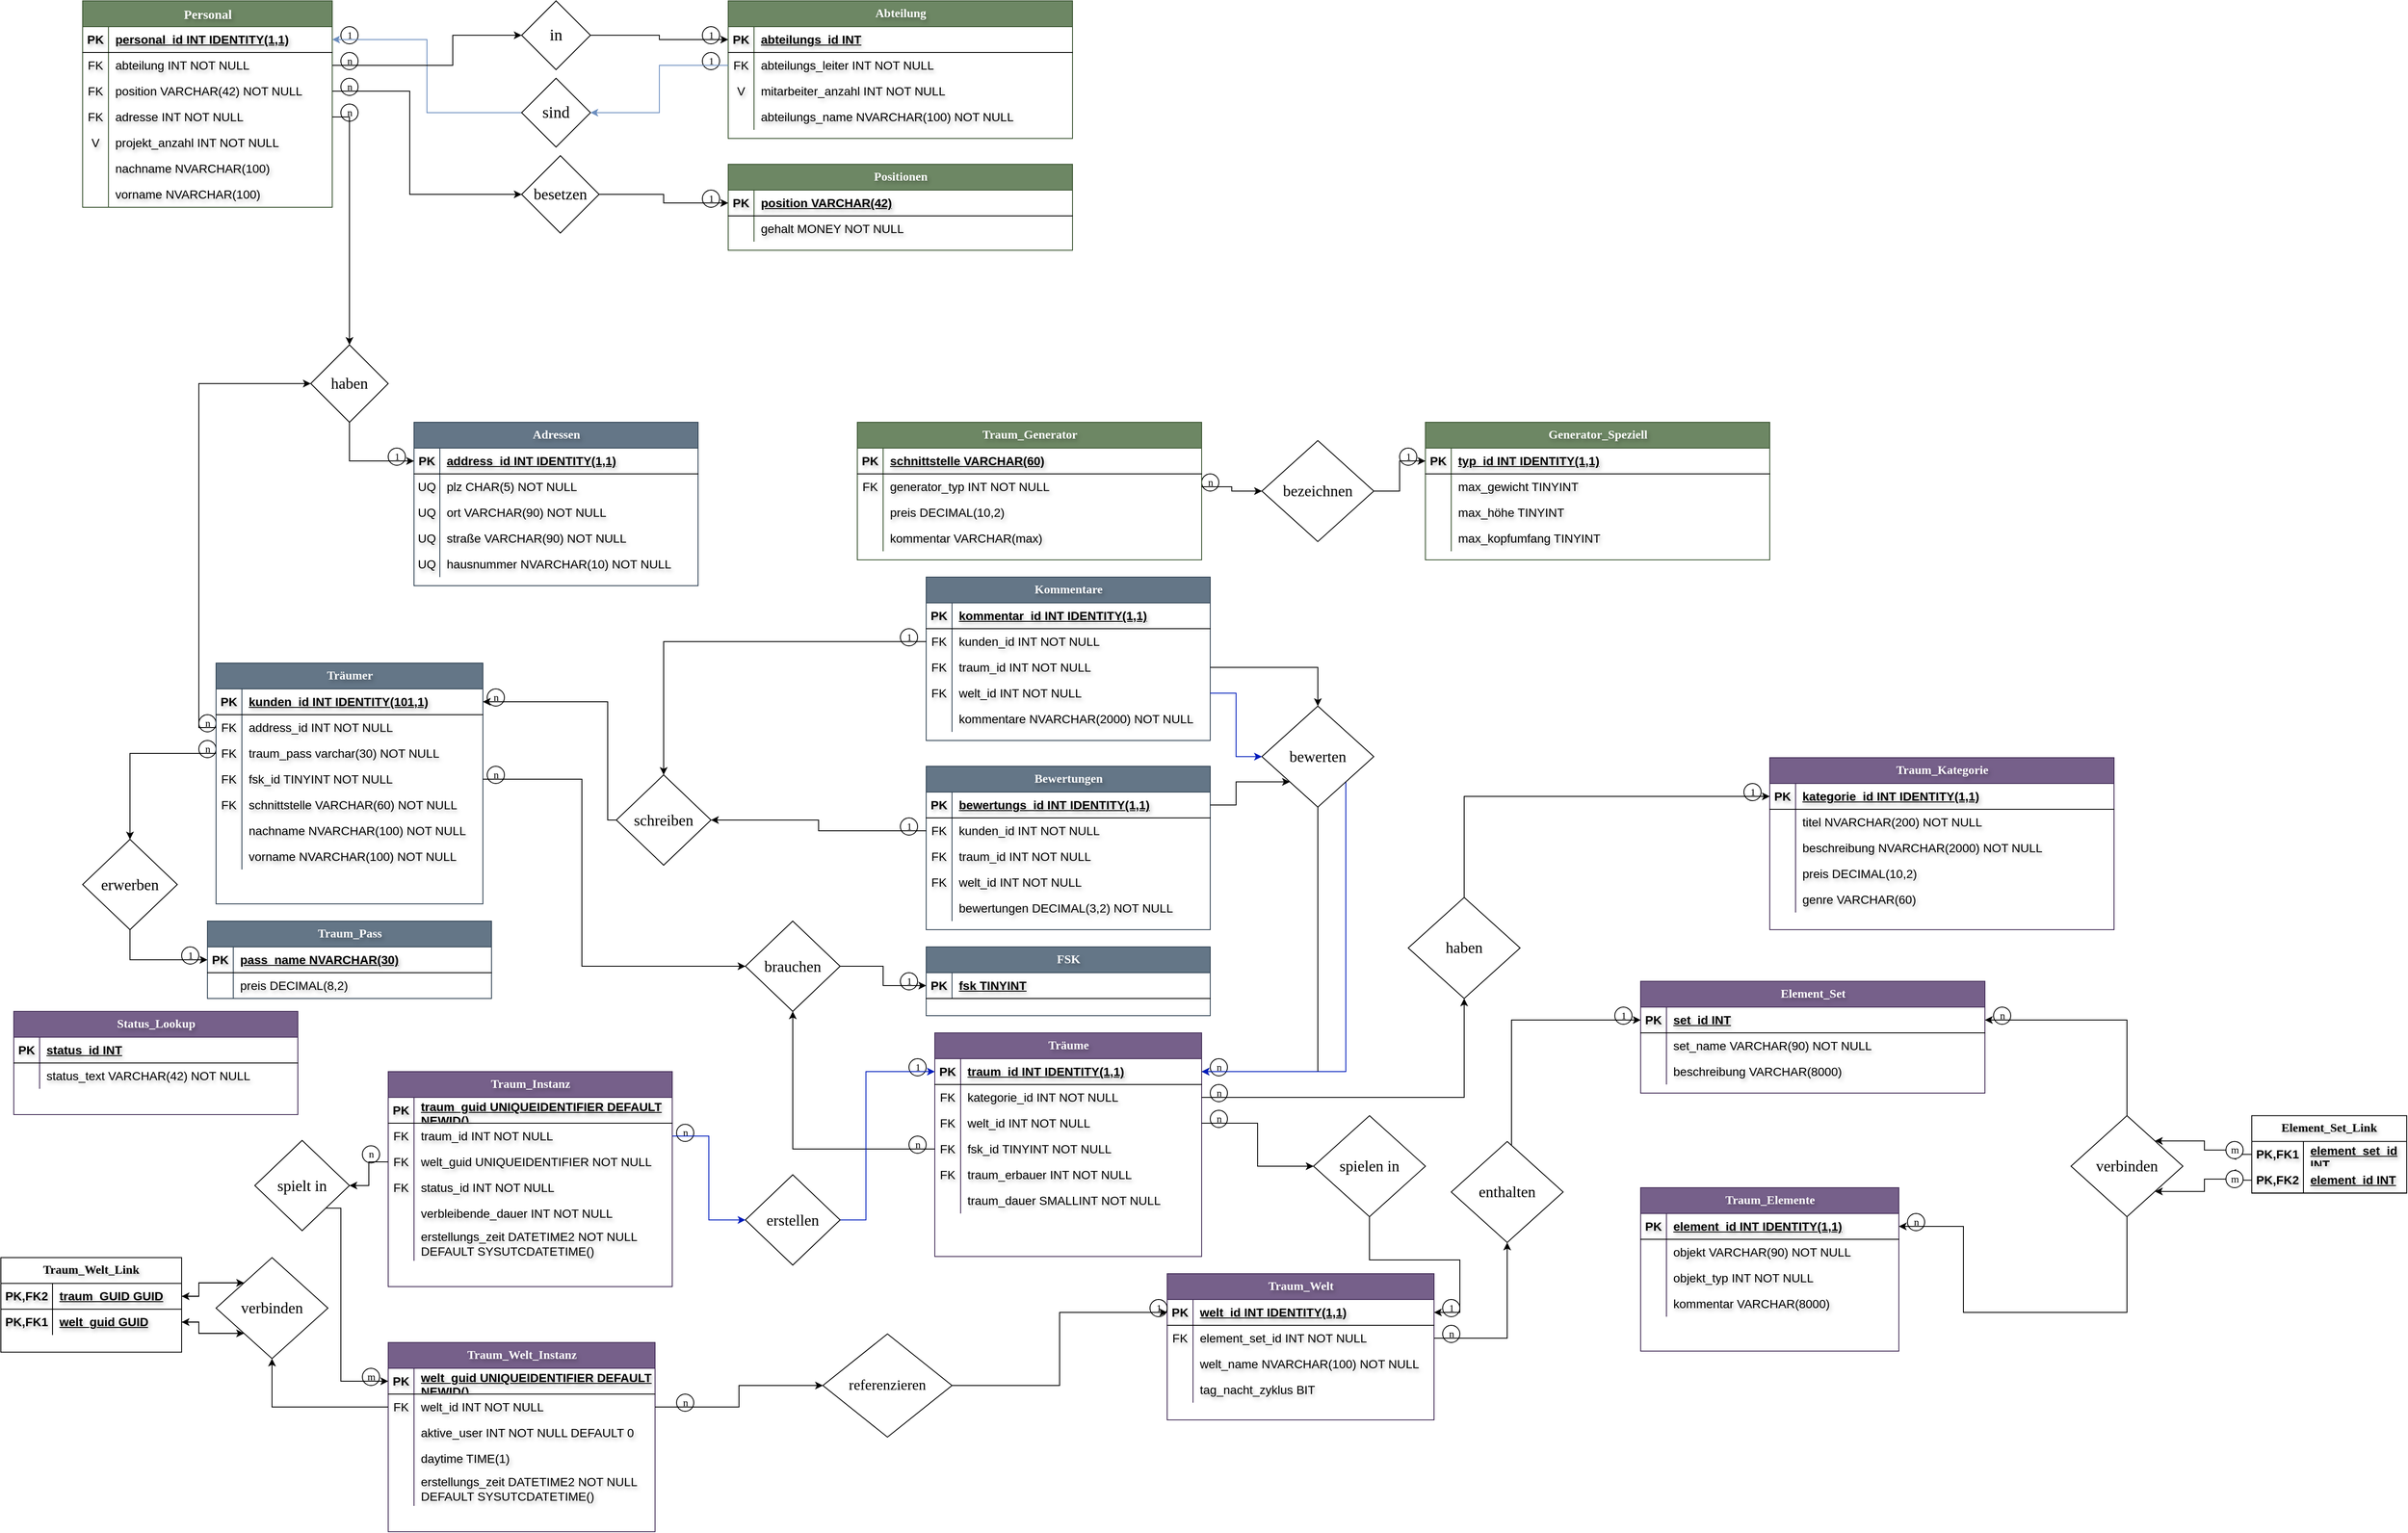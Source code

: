 <mxfile version="27.0.5">
  <diagram id="R2lEEEUBdFMjLlhIrx00" name="Page-1">
    <mxGraphModel dx="2746" dy="2003" grid="1" gridSize="10" guides="1" tooltips="1" connect="1" arrows="1" fold="1" page="1" pageScale="1" pageWidth="850" pageHeight="1100" math="0" shadow="0" extFonts="Permanent Marker^https://fonts.googleapis.com/css?family=Permanent+Marker">
      <root>
        <mxCell id="0" />
        <mxCell id="1" parent="0" />
        <mxCell id="m__Sso3aP55xnP1za1T4-206" value="n" style="ellipse;html=1;direction=west;fontFamily=Lucida Console;" vertex="1" parent="1">
          <mxGeometry x="-60" y="520" width="20" height="20" as="geometry" />
        </mxCell>
        <mxCell id="m__Sso3aP55xnP1za1T4-203" value="m" style="ellipse;html=1;direction=west;fontFamily=Lucida Console;" vertex="1" parent="1">
          <mxGeometry x="-425" y="490" width="20" height="20" as="geometry" />
        </mxCell>
        <mxCell id="m__Sso3aP55xnP1za1T4-202" value="n" style="ellipse;html=1;direction=west;fontFamily=Lucida Console;" vertex="1" parent="1">
          <mxGeometry x="-425" y="231.25" width="20" height="20" as="geometry" />
        </mxCell>
        <mxCell id="m__Sso3aP55xnP1za1T4-198" value="1" style="ellipse;html=1;direction=west;fontFamily=Lucida Console;" vertex="1" parent="1">
          <mxGeometry x="210" y="130" width="20" height="20" as="geometry" />
        </mxCell>
        <mxCell id="m__Sso3aP55xnP1za1T4-197" value="n" style="ellipse;html=1;direction=west;fontFamily=Lucida Console;" vertex="1" parent="1">
          <mxGeometry x="-60" y="206.25" width="20" height="20" as="geometry" />
        </mxCell>
        <mxCell id="m__Sso3aP55xnP1za1T4-189" value="1" style="ellipse;html=1;direction=west;fontFamily=Lucida Console;" vertex="1" parent="1">
          <mxGeometry x="830" y="410" width="20" height="20" as="geometry" />
        </mxCell>
        <mxCell id="m__Sso3aP55xnP1za1T4-188" value="n" style="ellipse;html=1;direction=west;fontFamily=Lucida Console;" vertex="1" parent="1">
          <mxGeometry x="560" y="190" width="20" height="20" as="geometry" />
        </mxCell>
        <mxCell id="m__Sso3aP55xnP1za1T4-178" value="1" style="ellipse;html=1;direction=west;fontFamily=Lucida Console;" vertex="1" parent="1">
          <mxGeometry x="1180" y="-190" width="20" height="20" as="geometry" />
        </mxCell>
        <mxCell id="m__Sso3aP55xnP1za1T4-176" value="n" style="ellipse;html=1;direction=west;fontFamily=Lucida Console;" vertex="1" parent="1">
          <mxGeometry x="560" y="160" width="20" height="20" as="geometry" />
        </mxCell>
        <mxCell id="m__Sso3aP55xnP1za1T4-164" value="n" style="ellipse;html=1;direction=west;fontFamily=Lucida Console;" vertex="1" parent="1">
          <mxGeometry x="1370" y="310" width="20" height="20" as="geometry" />
        </mxCell>
        <mxCell id="m__Sso3aP55xnP1za1T4-156" value="n" style="ellipse;html=1;direction=west;fontFamily=Lucida Console;" vertex="1" parent="1">
          <mxGeometry x="1470" y="70" width="20" height="20" as="geometry" />
        </mxCell>
        <mxCell id="m__Sso3aP55xnP1za1T4-155" value="1" style="ellipse;html=1;direction=west;fontFamily=Lucida Console;" vertex="1" parent="1">
          <mxGeometry x="1030" y="70" width="20" height="20" as="geometry" />
        </mxCell>
        <mxCell id="m__Sso3aP55xnP1za1T4-154" value="n" style="ellipse;html=1;direction=west;fontFamily=Lucida Console;" vertex="1" parent="1">
          <mxGeometry x="830" y="440" width="20" height="20" as="geometry" />
        </mxCell>
        <mxCell id="m__Sso3aP55xnP1za1T4-150" value="n" style="ellipse;html=1;direction=west;fontFamily=Lucida Console;" vertex="1" parent="1">
          <mxGeometry x="560" y="130" width="20" height="20" as="geometry" />
        </mxCell>
        <mxCell id="m__Sso3aP55xnP1za1T4-143" value="n" style="ellipse;html=1;direction=west;fontFamily=Lucida Console;" vertex="1" parent="1">
          <mxGeometry x="550" y="-550" width="20" height="20" as="geometry" />
        </mxCell>
        <mxCell id="m__Sso3aP55xnP1za1T4-140" value="1" style="ellipse;html=1;direction=west;fontFamily=Lucida Console;" vertex="1" parent="1">
          <mxGeometry x="780" y="-580" width="20" height="20" as="geometry" />
        </mxCell>
        <mxCell id="m__Sso3aP55xnP1za1T4-134" value="1" style="ellipse;html=1;direction=west;fontFamily=Lucida Console;" vertex="1" parent="1">
          <mxGeometry x="200" y="-370" width="20" height="20" as="geometry" />
        </mxCell>
        <mxCell id="m__Sso3aP55xnP1za1T4-132" value="1" style="ellipse;html=1;direction=west;fontFamily=Lucida Console;" vertex="1" parent="1">
          <mxGeometry x="200" y="-150" width="20" height="20" as="geometry" />
        </mxCell>
        <mxCell id="m__Sso3aP55xnP1za1T4-133" value="n" style="ellipse;html=1;direction=west;fontFamily=Lucida Console;" vertex="1" parent="1">
          <mxGeometry x="-280" y="-300" width="20" height="20" as="geometry" />
        </mxCell>
        <mxCell id="pvCb5dP0Dh4eAD1AbkPq-373" value="1" style="ellipse;html=1;direction=west;fontFamily=Lucida Console;" parent="1" vertex="1">
          <mxGeometry x="-635" width="20" height="20" as="geometry" />
        </mxCell>
        <mxCell id="pvCb5dP0Dh4eAD1AbkPq-372" value="n" style="ellipse;html=1;direction=west;fontFamily=Lucida Console;" parent="1" vertex="1">
          <mxGeometry x="-615" y="-240" width="20" height="20" as="geometry" />
        </mxCell>
        <mxCell id="pvCb5dP0Dh4eAD1AbkPq-363" value="n" style="ellipse;html=1;direction=west;fontFamily=Lucida Console;" parent="1" vertex="1">
          <mxGeometry x="-280" y="-210" width="20" height="20" as="geometry" />
        </mxCell>
        <mxCell id="pvCb5dP0Dh4eAD1AbkPq-361" value="n" style="ellipse;html=1;direction=west;fontFamily=Lucida Console;" parent="1" vertex="1">
          <mxGeometry x="210" y="220" width="20" height="20" as="geometry" />
        </mxCell>
        <mxCell id="pvCb5dP0Dh4eAD1AbkPq-360" value="1" style="ellipse;html=1;direction=west;fontFamily=Lucida Console;" parent="1" vertex="1">
          <mxGeometry x="200" y="30" width="20" height="20" as="geometry" />
        </mxCell>
        <mxCell id="pvCb5dP0Dh4eAD1AbkPq-350" value="n" style="ellipse;html=1;direction=west;fontFamily=Lucida Console;" parent="1" vertex="1">
          <mxGeometry x="-615" y="-270" width="20" height="20" as="geometry" />
        </mxCell>
        <mxCell id="pvCb5dP0Dh4eAD1AbkPq-348" value="1" style="ellipse;html=1;direction=west;fontFamily=Lucida Console;" parent="1" vertex="1">
          <mxGeometry x="-395" y="-580" width="20" height="20" as="geometry" />
        </mxCell>
        <mxCell id="pvCb5dP0Dh4eAD1AbkPq-347" value="n" style="ellipse;html=1;direction=west;fontFamily=Lucida Console;" parent="1" vertex="1">
          <mxGeometry x="-450" y="-980" width="20" height="20" as="geometry" />
        </mxCell>
        <mxCell id="pvCb5dP0Dh4eAD1AbkPq-343" value="1" style="ellipse;html=1;direction=west;fontFamily=Lucida Console;" parent="1" vertex="1">
          <mxGeometry x="-30" y="-880" width="20" height="20" as="geometry" />
        </mxCell>
        <mxCell id="pvCb5dP0Dh4eAD1AbkPq-336" value="n" style="ellipse;html=1;direction=west;fontFamily=Lucida Console;" parent="1" vertex="1">
          <mxGeometry x="-450" y="-1010" width="20" height="20" as="geometry" />
        </mxCell>
        <mxCell id="pvCb5dP0Dh4eAD1AbkPq-332" value="n" style="ellipse;html=1;direction=west;fontFamily=Lucida Console;" parent="1" vertex="1">
          <mxGeometry x="-450" y="-1040" width="20" height="20" as="geometry" />
        </mxCell>
        <mxCell id="pvCb5dP0Dh4eAD1AbkPq-330" value="1" style="ellipse;html=1;direction=west;fontFamily=Lucida Console;" parent="1" vertex="1">
          <mxGeometry x="-30" y="-1070" width="20" height="20" as="geometry" />
        </mxCell>
        <mxCell id="pvCb5dP0Dh4eAD1AbkPq-326" value="1" style="ellipse;html=1;direction=west;fontFamily=Lucida Console;" parent="1" vertex="1">
          <mxGeometry x="-450" y="-1070" width="20" height="20" as="geometry" />
        </mxCell>
        <mxCell id="pvCb5dP0Dh4eAD1AbkPq-322" value="1" style="ellipse;html=1;direction=west;fontFamily=Lucida Console;" parent="1" vertex="1">
          <mxGeometry x="-30" y="-1040" width="20" height="20" as="geometry" />
        </mxCell>
        <mxCell id="Ue7djgd-LWEAHr35HzhE-20" value="Bewertungen" style="shape=table;startSize=30;container=1;collapsible=1;childLayout=tableLayout;fixedRows=1;rowLines=0;fontStyle=1;align=center;resizeLast=1;html=1;fillColor=#647687;fontColor=#ffffff;strokeColor=#314354;fontFamily=Lucida Console;fontSize=14;textShadow=1;" parent="1" vertex="1">
          <mxGeometry x="230" y="-210" width="330" height="190" as="geometry" />
        </mxCell>
        <mxCell id="Ue7djgd-LWEAHr35HzhE-21" value="" style="shape=tableRow;horizontal=0;startSize=0;swimlaneHead=0;swimlaneBody=0;fillColor=none;collapsible=0;dropTarget=0;points=[[0,0.5],[1,0.5]];portConstraint=eastwest;top=0;left=0;right=0;bottom=1;fontSize=14;textShadow=1;" parent="Ue7djgd-LWEAHr35HzhE-20" vertex="1">
          <mxGeometry y="30" width="330" height="30" as="geometry" />
        </mxCell>
        <mxCell id="Ue7djgd-LWEAHr35HzhE-22" value="PK" style="shape=partialRectangle;connectable=0;fillColor=none;top=0;left=0;bottom=0;right=0;fontStyle=1;overflow=hidden;whiteSpace=wrap;html=1;fontSize=14;textShadow=1;" parent="Ue7djgd-LWEAHr35HzhE-21" vertex="1">
          <mxGeometry width="30" height="30" as="geometry">
            <mxRectangle width="30" height="30" as="alternateBounds" />
          </mxGeometry>
        </mxCell>
        <mxCell id="Ue7djgd-LWEAHr35HzhE-23" value="bewertungs_id INT IDENTITY(1,1)" style="shape=partialRectangle;connectable=0;fillColor=none;top=0;left=0;bottom=0;right=0;align=left;spacingLeft=6;fontStyle=5;overflow=hidden;whiteSpace=wrap;html=1;fontSize=14;textShadow=1;" parent="Ue7djgd-LWEAHr35HzhE-21" vertex="1">
          <mxGeometry x="30" width="300" height="30" as="geometry">
            <mxRectangle width="300" height="30" as="alternateBounds" />
          </mxGeometry>
        </mxCell>
        <mxCell id="Ue7djgd-LWEAHr35HzhE-24" value="" style="shape=tableRow;horizontal=0;startSize=0;swimlaneHead=0;swimlaneBody=0;fillColor=none;collapsible=0;dropTarget=0;points=[[0,0.5],[1,0.5]];portConstraint=eastwest;top=0;left=0;right=0;bottom=0;fontSize=14;textShadow=1;" parent="Ue7djgd-LWEAHr35HzhE-20" vertex="1">
          <mxGeometry y="60" width="330" height="30" as="geometry" />
        </mxCell>
        <mxCell id="Ue7djgd-LWEAHr35HzhE-25" value="FK" style="shape=partialRectangle;connectable=0;fillColor=none;top=0;left=0;bottom=0;right=0;editable=1;overflow=hidden;whiteSpace=wrap;html=1;fontSize=14;textShadow=1;" parent="Ue7djgd-LWEAHr35HzhE-24" vertex="1">
          <mxGeometry width="30" height="30" as="geometry">
            <mxRectangle width="30" height="30" as="alternateBounds" />
          </mxGeometry>
        </mxCell>
        <mxCell id="Ue7djgd-LWEAHr35HzhE-26" value="kunden_id INT NOT NULL" style="shape=partialRectangle;connectable=0;fillColor=none;top=0;left=0;bottom=0;right=0;align=left;spacingLeft=6;overflow=hidden;whiteSpace=wrap;html=1;fontSize=14;textShadow=1;" parent="Ue7djgd-LWEAHr35HzhE-24" vertex="1">
          <mxGeometry x="30" width="300" height="30" as="geometry">
            <mxRectangle width="300" height="30" as="alternateBounds" />
          </mxGeometry>
        </mxCell>
        <mxCell id="pvCb5dP0Dh4eAD1AbkPq-307" value="" style="shape=tableRow;horizontal=0;startSize=0;swimlaneHead=0;swimlaneBody=0;fillColor=none;collapsible=0;dropTarget=0;points=[[0,0.5],[1,0.5]];portConstraint=eastwest;top=0;left=0;right=0;bottom=0;fontSize=14;textShadow=1;" parent="Ue7djgd-LWEAHr35HzhE-20" vertex="1">
          <mxGeometry y="90" width="330" height="30" as="geometry" />
        </mxCell>
        <mxCell id="pvCb5dP0Dh4eAD1AbkPq-308" value="FK" style="shape=partialRectangle;connectable=0;fillColor=none;top=0;left=0;bottom=0;right=0;editable=1;overflow=hidden;whiteSpace=wrap;html=1;fontSize=14;textShadow=1;" parent="pvCb5dP0Dh4eAD1AbkPq-307" vertex="1">
          <mxGeometry width="30" height="30" as="geometry">
            <mxRectangle width="30" height="30" as="alternateBounds" />
          </mxGeometry>
        </mxCell>
        <mxCell id="pvCb5dP0Dh4eAD1AbkPq-309" value="traum_id INT NOT NULL" style="shape=partialRectangle;connectable=0;fillColor=none;top=0;left=0;bottom=0;right=0;align=left;spacingLeft=6;overflow=hidden;whiteSpace=wrap;html=1;fontSize=14;textShadow=1;" parent="pvCb5dP0Dh4eAD1AbkPq-307" vertex="1">
          <mxGeometry x="30" width="300" height="30" as="geometry">
            <mxRectangle width="300" height="30" as="alternateBounds" />
          </mxGeometry>
        </mxCell>
        <mxCell id="Ue7djgd-LWEAHr35HzhE-27" value="" style="shape=tableRow;horizontal=0;startSize=0;swimlaneHead=0;swimlaneBody=0;fillColor=none;collapsible=0;dropTarget=0;points=[[0,0.5],[1,0.5]];portConstraint=eastwest;top=0;left=0;right=0;bottom=0;fontSize=14;textShadow=1;" parent="Ue7djgd-LWEAHr35HzhE-20" vertex="1">
          <mxGeometry y="120" width="330" height="30" as="geometry" />
        </mxCell>
        <mxCell id="Ue7djgd-LWEAHr35HzhE-28" value="FK" style="shape=partialRectangle;connectable=0;fillColor=none;top=0;left=0;bottom=0;right=0;editable=1;overflow=hidden;whiteSpace=wrap;html=1;fontSize=14;textShadow=1;" parent="Ue7djgd-LWEAHr35HzhE-27" vertex="1">
          <mxGeometry width="30" height="30" as="geometry">
            <mxRectangle width="30" height="30" as="alternateBounds" />
          </mxGeometry>
        </mxCell>
        <mxCell id="Ue7djgd-LWEAHr35HzhE-29" value="welt_id INT NOT NULL" style="shape=partialRectangle;connectable=0;fillColor=none;top=0;left=0;bottom=0;right=0;align=left;spacingLeft=6;overflow=hidden;whiteSpace=wrap;html=1;fontSize=14;textShadow=1;" parent="Ue7djgd-LWEAHr35HzhE-27" vertex="1">
          <mxGeometry x="30" width="300" height="30" as="geometry">
            <mxRectangle width="300" height="30" as="alternateBounds" />
          </mxGeometry>
        </mxCell>
        <mxCell id="Ue7djgd-LWEAHr35HzhE-30" value="" style="shape=tableRow;horizontal=0;startSize=0;swimlaneHead=0;swimlaneBody=0;fillColor=none;collapsible=0;dropTarget=0;points=[[0,0.5],[1,0.5]];portConstraint=eastwest;top=0;left=0;right=0;bottom=0;fontSize=14;textShadow=1;" parent="Ue7djgd-LWEAHr35HzhE-20" vertex="1">
          <mxGeometry y="150" width="330" height="30" as="geometry" />
        </mxCell>
        <mxCell id="Ue7djgd-LWEAHr35HzhE-31" value="" style="shape=partialRectangle;connectable=0;fillColor=none;top=0;left=0;bottom=0;right=0;editable=1;overflow=hidden;whiteSpace=wrap;html=1;fontSize=14;textShadow=1;" parent="Ue7djgd-LWEAHr35HzhE-30" vertex="1">
          <mxGeometry width="30" height="30" as="geometry">
            <mxRectangle width="30" height="30" as="alternateBounds" />
          </mxGeometry>
        </mxCell>
        <mxCell id="Ue7djgd-LWEAHr35HzhE-32" value="bewertungen DECIMAL(3,2) NOT NULL" style="shape=partialRectangle;connectable=0;fillColor=none;top=0;left=0;bottom=0;right=0;align=left;spacingLeft=6;overflow=hidden;whiteSpace=wrap;html=1;fontSize=14;textShadow=1;" parent="Ue7djgd-LWEAHr35HzhE-30" vertex="1">
          <mxGeometry x="30" width="300" height="30" as="geometry">
            <mxRectangle width="300" height="30" as="alternateBounds" />
          </mxGeometry>
        </mxCell>
        <mxCell id="Ue7djgd-LWEAHr35HzhE-33" value="Element_Set" style="shape=table;startSize=30;container=1;collapsible=1;childLayout=tableLayout;fixedRows=1;rowLines=0;fontStyle=1;align=center;resizeLast=1;html=1;fillColor=#76608a;fontColor=#ffffff;strokeColor=#432D57;fontFamily=Lucida Console;fontSize=14;textShadow=1;" parent="1" vertex="1">
          <mxGeometry x="1060" y="40" width="400" height="130" as="geometry" />
        </mxCell>
        <mxCell id="Ue7djgd-LWEAHr35HzhE-34" value="" style="shape=tableRow;horizontal=0;startSize=0;swimlaneHead=0;swimlaneBody=0;fillColor=none;collapsible=0;dropTarget=0;points=[[0,0.5],[1,0.5]];portConstraint=eastwest;top=0;left=0;right=0;bottom=1;fontSize=14;textShadow=1;" parent="Ue7djgd-LWEAHr35HzhE-33" vertex="1">
          <mxGeometry y="30" width="400" height="30" as="geometry" />
        </mxCell>
        <mxCell id="Ue7djgd-LWEAHr35HzhE-35" value="PK" style="shape=partialRectangle;connectable=0;fillColor=none;top=0;left=0;bottom=0;right=0;fontStyle=1;overflow=hidden;whiteSpace=wrap;html=1;fontSize=14;textShadow=1;" parent="Ue7djgd-LWEAHr35HzhE-34" vertex="1">
          <mxGeometry width="30" height="30" as="geometry">
            <mxRectangle width="30" height="30" as="alternateBounds" />
          </mxGeometry>
        </mxCell>
        <mxCell id="Ue7djgd-LWEAHr35HzhE-36" value="set_id INT" style="shape=partialRectangle;connectable=0;fillColor=none;top=0;left=0;bottom=0;right=0;align=left;spacingLeft=6;fontStyle=5;overflow=hidden;whiteSpace=wrap;html=1;fontSize=14;textShadow=1;" parent="Ue7djgd-LWEAHr35HzhE-34" vertex="1">
          <mxGeometry x="30" width="370" height="30" as="geometry">
            <mxRectangle width="370" height="30" as="alternateBounds" />
          </mxGeometry>
        </mxCell>
        <mxCell id="Ue7djgd-LWEAHr35HzhE-37" value="" style="shape=tableRow;horizontal=0;startSize=0;swimlaneHead=0;swimlaneBody=0;fillColor=none;collapsible=0;dropTarget=0;points=[[0,0.5],[1,0.5]];portConstraint=eastwest;top=0;left=0;right=0;bottom=0;fontSize=14;textShadow=1;" parent="Ue7djgd-LWEAHr35HzhE-33" vertex="1">
          <mxGeometry y="60" width="400" height="30" as="geometry" />
        </mxCell>
        <mxCell id="Ue7djgd-LWEAHr35HzhE-38" value="" style="shape=partialRectangle;connectable=0;fillColor=none;top=0;left=0;bottom=0;right=0;editable=1;overflow=hidden;whiteSpace=wrap;html=1;fontSize=14;textShadow=1;" parent="Ue7djgd-LWEAHr35HzhE-37" vertex="1">
          <mxGeometry width="30" height="30" as="geometry">
            <mxRectangle width="30" height="30" as="alternateBounds" />
          </mxGeometry>
        </mxCell>
        <mxCell id="Ue7djgd-LWEAHr35HzhE-39" value="set_name VARCHAR(90) NOT NULL" style="shape=partialRectangle;connectable=0;fillColor=none;top=0;left=0;bottom=0;right=0;align=left;spacingLeft=6;overflow=hidden;whiteSpace=wrap;html=1;fontSize=14;textShadow=1;" parent="Ue7djgd-LWEAHr35HzhE-37" vertex="1">
          <mxGeometry x="30" width="370" height="30" as="geometry">
            <mxRectangle width="370" height="30" as="alternateBounds" />
          </mxGeometry>
        </mxCell>
        <mxCell id="Ue7djgd-LWEAHr35HzhE-40" value="" style="shape=tableRow;horizontal=0;startSize=0;swimlaneHead=0;swimlaneBody=0;fillColor=none;collapsible=0;dropTarget=0;points=[[0,0.5],[1,0.5]];portConstraint=eastwest;top=0;left=0;right=0;bottom=0;fontSize=14;textShadow=1;" parent="Ue7djgd-LWEAHr35HzhE-33" vertex="1">
          <mxGeometry y="90" width="400" height="30" as="geometry" />
        </mxCell>
        <mxCell id="Ue7djgd-LWEAHr35HzhE-41" value="" style="shape=partialRectangle;connectable=0;fillColor=none;top=0;left=0;bottom=0;right=0;editable=1;overflow=hidden;whiteSpace=wrap;html=1;fontSize=14;textShadow=1;" parent="Ue7djgd-LWEAHr35HzhE-40" vertex="1">
          <mxGeometry width="30" height="30" as="geometry">
            <mxRectangle width="30" height="30" as="alternateBounds" />
          </mxGeometry>
        </mxCell>
        <mxCell id="Ue7djgd-LWEAHr35HzhE-42" value="beschreibung VARCHAR(8000)" style="shape=partialRectangle;connectable=0;fillColor=none;top=0;left=0;bottom=0;right=0;align=left;spacingLeft=6;overflow=hidden;whiteSpace=wrap;html=1;fontSize=14;textShadow=1;" parent="Ue7djgd-LWEAHr35HzhE-40" vertex="1">
          <mxGeometry x="30" width="370" height="30" as="geometry">
            <mxRectangle width="370" height="30" as="alternateBounds" />
          </mxGeometry>
        </mxCell>
        <mxCell id="Ue7djgd-LWEAHr35HzhE-46" value="FSK" style="shape=table;startSize=30;container=1;collapsible=1;childLayout=tableLayout;fixedRows=1;rowLines=0;fontStyle=1;align=center;resizeLast=1;html=1;fillColor=#647687;fontColor=#ffffff;strokeColor=#314354;fontFamily=Lucida Console;fontSize=14;textShadow=1;" parent="1" vertex="1">
          <mxGeometry x="230" width="330" height="80" as="geometry" />
        </mxCell>
        <mxCell id="Ue7djgd-LWEAHr35HzhE-47" value="" style="shape=tableRow;horizontal=0;startSize=0;swimlaneHead=0;swimlaneBody=0;fillColor=none;collapsible=0;dropTarget=0;points=[[0,0.5],[1,0.5]];portConstraint=eastwest;top=0;left=0;right=0;bottom=1;fontSize=14;textShadow=1;" parent="Ue7djgd-LWEAHr35HzhE-46" vertex="1">
          <mxGeometry y="30" width="330" height="30" as="geometry" />
        </mxCell>
        <mxCell id="Ue7djgd-LWEAHr35HzhE-48" value="PK" style="shape=partialRectangle;connectable=0;fillColor=none;top=0;left=0;bottom=0;right=0;fontStyle=1;overflow=hidden;whiteSpace=wrap;html=1;fontSize=14;textShadow=1;" parent="Ue7djgd-LWEAHr35HzhE-47" vertex="1">
          <mxGeometry width="30" height="30" as="geometry">
            <mxRectangle width="30" height="30" as="alternateBounds" />
          </mxGeometry>
        </mxCell>
        <mxCell id="Ue7djgd-LWEAHr35HzhE-49" value="fsk TINYINT" style="shape=partialRectangle;connectable=0;fillColor=none;top=0;left=0;bottom=0;right=0;align=left;spacingLeft=6;fontStyle=5;overflow=hidden;whiteSpace=wrap;html=1;fontSize=14;textShadow=1;" parent="Ue7djgd-LWEAHr35HzhE-47" vertex="1">
          <mxGeometry x="30" width="300" height="30" as="geometry">
            <mxRectangle width="300" height="30" as="alternateBounds" />
          </mxGeometry>
        </mxCell>
        <mxCell id="Ue7djgd-LWEAHr35HzhE-59" value="Generator_Speziell" style="shape=table;startSize=30;container=1;collapsible=1;childLayout=tableLayout;fixedRows=1;rowLines=0;fontStyle=1;align=center;resizeLast=1;html=1;fillColor=#6d8764;fontColor=#ffffff;strokeColor=#3A5431;fontFamily=Lucida Console;fontSize=14;textShadow=1;" parent="1" vertex="1">
          <mxGeometry x="810" y="-610" width="400" height="160" as="geometry" />
        </mxCell>
        <mxCell id="Ue7djgd-LWEAHr35HzhE-60" value="" style="shape=tableRow;horizontal=0;startSize=0;swimlaneHead=0;swimlaneBody=0;fillColor=none;collapsible=0;dropTarget=0;points=[[0,0.5],[1,0.5]];portConstraint=eastwest;top=0;left=0;right=0;bottom=1;fontSize=14;textShadow=1;" parent="Ue7djgd-LWEAHr35HzhE-59" vertex="1">
          <mxGeometry y="30" width="400" height="30" as="geometry" />
        </mxCell>
        <mxCell id="Ue7djgd-LWEAHr35HzhE-61" value="PK" style="shape=partialRectangle;connectable=0;fillColor=none;top=0;left=0;bottom=0;right=0;fontStyle=1;overflow=hidden;whiteSpace=wrap;html=1;fontSize=14;textShadow=1;" parent="Ue7djgd-LWEAHr35HzhE-60" vertex="1">
          <mxGeometry width="30" height="30" as="geometry">
            <mxRectangle width="30" height="30" as="alternateBounds" />
          </mxGeometry>
        </mxCell>
        <mxCell id="Ue7djgd-LWEAHr35HzhE-62" value="typ_id INT IDENTITY(1,1)" style="shape=partialRectangle;connectable=0;fillColor=none;top=0;left=0;bottom=0;right=0;align=left;spacingLeft=6;fontStyle=5;overflow=hidden;whiteSpace=wrap;html=1;fontSize=14;textShadow=1;" parent="Ue7djgd-LWEAHr35HzhE-60" vertex="1">
          <mxGeometry x="30" width="370" height="30" as="geometry">
            <mxRectangle width="370" height="30" as="alternateBounds" />
          </mxGeometry>
        </mxCell>
        <mxCell id="Ue7djgd-LWEAHr35HzhE-66" value="" style="shape=tableRow;horizontal=0;startSize=0;swimlaneHead=0;swimlaneBody=0;fillColor=none;collapsible=0;dropTarget=0;points=[[0,0.5],[1,0.5]];portConstraint=eastwest;top=0;left=0;right=0;bottom=0;fontSize=14;textShadow=1;" parent="Ue7djgd-LWEAHr35HzhE-59" vertex="1">
          <mxGeometry y="60" width="400" height="30" as="geometry" />
        </mxCell>
        <mxCell id="Ue7djgd-LWEAHr35HzhE-67" value="" style="shape=partialRectangle;connectable=0;fillColor=none;top=0;left=0;bottom=0;right=0;editable=1;overflow=hidden;whiteSpace=wrap;html=1;fontSize=14;textShadow=1;" parent="Ue7djgd-LWEAHr35HzhE-66" vertex="1">
          <mxGeometry width="30" height="30" as="geometry">
            <mxRectangle width="30" height="30" as="alternateBounds" />
          </mxGeometry>
        </mxCell>
        <mxCell id="Ue7djgd-LWEAHr35HzhE-68" value="max_gewicht TINYINT" style="shape=partialRectangle;connectable=0;fillColor=none;top=0;left=0;bottom=0;right=0;align=left;spacingLeft=6;overflow=hidden;whiteSpace=wrap;html=1;fontSize=14;textShadow=1;" parent="Ue7djgd-LWEAHr35HzhE-66" vertex="1">
          <mxGeometry x="30" width="370" height="30" as="geometry">
            <mxRectangle width="370" height="30" as="alternateBounds" />
          </mxGeometry>
        </mxCell>
        <mxCell id="Ue7djgd-LWEAHr35HzhE-69" value="" style="shape=tableRow;horizontal=0;startSize=0;swimlaneHead=0;swimlaneBody=0;fillColor=none;collapsible=0;dropTarget=0;points=[[0,0.5],[1,0.5]];portConstraint=eastwest;top=0;left=0;right=0;bottom=0;fontSize=14;textShadow=1;" parent="Ue7djgd-LWEAHr35HzhE-59" vertex="1">
          <mxGeometry y="90" width="400" height="30" as="geometry" />
        </mxCell>
        <mxCell id="Ue7djgd-LWEAHr35HzhE-70" value="" style="shape=partialRectangle;connectable=0;fillColor=none;top=0;left=0;bottom=0;right=0;editable=1;overflow=hidden;whiteSpace=wrap;html=1;fontSize=14;textShadow=1;" parent="Ue7djgd-LWEAHr35HzhE-69" vertex="1">
          <mxGeometry width="30" height="30" as="geometry">
            <mxRectangle width="30" height="30" as="alternateBounds" />
          </mxGeometry>
        </mxCell>
        <mxCell id="Ue7djgd-LWEAHr35HzhE-71" value="max_höhe TINYINT" style="shape=partialRectangle;connectable=0;fillColor=none;top=0;left=0;bottom=0;right=0;align=left;spacingLeft=6;overflow=hidden;whiteSpace=wrap;html=1;fontSize=14;textShadow=1;" parent="Ue7djgd-LWEAHr35HzhE-69" vertex="1">
          <mxGeometry x="30" width="370" height="30" as="geometry">
            <mxRectangle width="370" height="30" as="alternateBounds" />
          </mxGeometry>
        </mxCell>
        <mxCell id="Ue7djgd-LWEAHr35HzhE-72" value="" style="shape=tableRow;horizontal=0;startSize=0;swimlaneHead=0;swimlaneBody=0;fillColor=none;collapsible=0;dropTarget=0;points=[[0,0.5],[1,0.5]];portConstraint=eastwest;top=0;left=0;right=0;bottom=0;fontSize=14;textShadow=1;" parent="Ue7djgd-LWEAHr35HzhE-59" vertex="1">
          <mxGeometry y="120" width="400" height="30" as="geometry" />
        </mxCell>
        <mxCell id="Ue7djgd-LWEAHr35HzhE-73" value="" style="shape=partialRectangle;connectable=0;fillColor=none;top=0;left=0;bottom=0;right=0;editable=1;overflow=hidden;whiteSpace=wrap;html=1;fontSize=14;textShadow=1;" parent="Ue7djgd-LWEAHr35HzhE-72" vertex="1">
          <mxGeometry width="30" height="30" as="geometry">
            <mxRectangle width="30" height="30" as="alternateBounds" />
          </mxGeometry>
        </mxCell>
        <mxCell id="Ue7djgd-LWEAHr35HzhE-74" value="max_kopfumfang TINYINT" style="shape=partialRectangle;connectable=0;fillColor=none;top=0;left=0;bottom=0;right=0;align=left;spacingLeft=6;overflow=hidden;whiteSpace=wrap;html=1;fontSize=14;textShadow=1;" parent="Ue7djgd-LWEAHr35HzhE-72" vertex="1">
          <mxGeometry x="30" width="370" height="30" as="geometry">
            <mxRectangle width="370" height="30" as="alternateBounds" />
          </mxGeometry>
        </mxCell>
        <mxCell id="Ue7djgd-LWEAHr35HzhE-75" value="Traum_Elemente" style="shape=table;startSize=30;container=1;collapsible=1;childLayout=tableLayout;fixedRows=1;rowLines=0;fontStyle=1;align=center;resizeLast=1;html=1;fillColor=#76608a;fontColor=#ffffff;strokeColor=#432D57;fontFamily=Lucida Console;fontSize=14;textShadow=1;" parent="1" vertex="1">
          <mxGeometry x="1060" y="280" width="300" height="190" as="geometry" />
        </mxCell>
        <mxCell id="Ue7djgd-LWEAHr35HzhE-76" value="" style="shape=tableRow;horizontal=0;startSize=0;swimlaneHead=0;swimlaneBody=0;fillColor=none;collapsible=0;dropTarget=0;points=[[0,0.5],[1,0.5]];portConstraint=eastwest;top=0;left=0;right=0;bottom=1;fontSize=14;textShadow=1;" parent="Ue7djgd-LWEAHr35HzhE-75" vertex="1">
          <mxGeometry y="30" width="300" height="30" as="geometry" />
        </mxCell>
        <mxCell id="Ue7djgd-LWEAHr35HzhE-77" value="PK" style="shape=partialRectangle;connectable=0;fillColor=none;top=0;left=0;bottom=0;right=0;fontStyle=1;overflow=hidden;whiteSpace=wrap;html=1;fontSize=14;textShadow=1;" parent="Ue7djgd-LWEAHr35HzhE-76" vertex="1">
          <mxGeometry width="30" height="30" as="geometry">
            <mxRectangle width="30" height="30" as="alternateBounds" />
          </mxGeometry>
        </mxCell>
        <mxCell id="Ue7djgd-LWEAHr35HzhE-78" value="element_id INT IDENTITY(1,1)" style="shape=partialRectangle;connectable=0;fillColor=none;top=0;left=0;bottom=0;right=0;align=left;spacingLeft=6;fontStyle=5;overflow=hidden;whiteSpace=wrap;html=1;fontSize=14;textShadow=1;" parent="Ue7djgd-LWEAHr35HzhE-76" vertex="1">
          <mxGeometry x="30" width="270" height="30" as="geometry">
            <mxRectangle width="270" height="30" as="alternateBounds" />
          </mxGeometry>
        </mxCell>
        <mxCell id="Ue7djgd-LWEAHr35HzhE-79" value="" style="shape=tableRow;horizontal=0;startSize=0;swimlaneHead=0;swimlaneBody=0;fillColor=none;collapsible=0;dropTarget=0;points=[[0,0.5],[1,0.5]];portConstraint=eastwest;top=0;left=0;right=0;bottom=0;fontSize=14;textShadow=1;" parent="Ue7djgd-LWEAHr35HzhE-75" vertex="1">
          <mxGeometry y="60" width="300" height="30" as="geometry" />
        </mxCell>
        <mxCell id="Ue7djgd-LWEAHr35HzhE-80" value="" style="shape=partialRectangle;connectable=0;fillColor=none;top=0;left=0;bottom=0;right=0;editable=1;overflow=hidden;whiteSpace=wrap;html=1;fontSize=14;textShadow=1;" parent="Ue7djgd-LWEAHr35HzhE-79" vertex="1">
          <mxGeometry width="30" height="30" as="geometry">
            <mxRectangle width="30" height="30" as="alternateBounds" />
          </mxGeometry>
        </mxCell>
        <mxCell id="Ue7djgd-LWEAHr35HzhE-81" value="objekt VARCHAR(90) NOT NULL" style="shape=partialRectangle;connectable=0;fillColor=none;top=0;left=0;bottom=0;right=0;align=left;spacingLeft=6;overflow=hidden;whiteSpace=wrap;html=1;fontSize=14;textShadow=1;" parent="Ue7djgd-LWEAHr35HzhE-79" vertex="1">
          <mxGeometry x="30" width="270" height="30" as="geometry">
            <mxRectangle width="270" height="30" as="alternateBounds" />
          </mxGeometry>
        </mxCell>
        <mxCell id="Ue7djgd-LWEAHr35HzhE-82" value="" style="shape=tableRow;horizontal=0;startSize=0;swimlaneHead=0;swimlaneBody=0;fillColor=none;collapsible=0;dropTarget=0;points=[[0,0.5],[1,0.5]];portConstraint=eastwest;top=0;left=0;right=0;bottom=0;fontSize=14;textShadow=1;" parent="Ue7djgd-LWEAHr35HzhE-75" vertex="1">
          <mxGeometry y="90" width="300" height="30" as="geometry" />
        </mxCell>
        <mxCell id="Ue7djgd-LWEAHr35HzhE-83" value="" style="shape=partialRectangle;connectable=0;fillColor=none;top=0;left=0;bottom=0;right=0;editable=1;overflow=hidden;whiteSpace=wrap;html=1;fontSize=14;textShadow=1;" parent="Ue7djgd-LWEAHr35HzhE-82" vertex="1">
          <mxGeometry width="30" height="30" as="geometry">
            <mxRectangle width="30" height="30" as="alternateBounds" />
          </mxGeometry>
        </mxCell>
        <mxCell id="Ue7djgd-LWEAHr35HzhE-84" value="objekt_typ INT NOT NULL" style="shape=partialRectangle;connectable=0;fillColor=none;top=0;left=0;bottom=0;right=0;align=left;spacingLeft=6;overflow=hidden;whiteSpace=wrap;html=1;fontSize=14;textShadow=1;" parent="Ue7djgd-LWEAHr35HzhE-82" vertex="1">
          <mxGeometry x="30" width="270" height="30" as="geometry">
            <mxRectangle width="270" height="30" as="alternateBounds" />
          </mxGeometry>
        </mxCell>
        <mxCell id="Ue7djgd-LWEAHr35HzhE-85" value="" style="shape=tableRow;horizontal=0;startSize=0;swimlaneHead=0;swimlaneBody=0;fillColor=none;collapsible=0;dropTarget=0;points=[[0,0.5],[1,0.5]];portConstraint=eastwest;top=0;left=0;right=0;bottom=0;fontSize=14;textShadow=1;" parent="Ue7djgd-LWEAHr35HzhE-75" vertex="1">
          <mxGeometry y="120" width="300" height="30" as="geometry" />
        </mxCell>
        <mxCell id="Ue7djgd-LWEAHr35HzhE-86" value="" style="shape=partialRectangle;connectable=0;fillColor=none;top=0;left=0;bottom=0;right=0;editable=1;overflow=hidden;whiteSpace=wrap;html=1;fontSize=14;textShadow=1;" parent="Ue7djgd-LWEAHr35HzhE-85" vertex="1">
          <mxGeometry width="30" height="30" as="geometry">
            <mxRectangle width="30" height="30" as="alternateBounds" />
          </mxGeometry>
        </mxCell>
        <mxCell id="Ue7djgd-LWEAHr35HzhE-87" value="kommentar VARCHAR(8000)" style="shape=partialRectangle;connectable=0;fillColor=none;top=0;left=0;bottom=0;right=0;align=left;spacingLeft=6;overflow=hidden;whiteSpace=wrap;html=1;fontSize=14;textShadow=1;" parent="Ue7djgd-LWEAHr35HzhE-85" vertex="1">
          <mxGeometry x="30" width="270" height="30" as="geometry">
            <mxRectangle width="270" height="30" as="alternateBounds" />
          </mxGeometry>
        </mxCell>
        <mxCell id="Ue7djgd-LWEAHr35HzhE-88" value="Traum_Generator" style="shape=table;startSize=30;container=1;collapsible=1;childLayout=tableLayout;fixedRows=1;rowLines=0;fontStyle=1;align=center;resizeLast=1;html=1;fillColor=#6d8764;fontColor=#ffffff;strokeColor=#3A5431;fontFamily=Lucida Console;fontSize=14;textShadow=1;" parent="1" vertex="1">
          <mxGeometry x="150" y="-610" width="400" height="160" as="geometry" />
        </mxCell>
        <mxCell id="Ue7djgd-LWEAHr35HzhE-89" value="" style="shape=tableRow;horizontal=0;startSize=0;swimlaneHead=0;swimlaneBody=0;fillColor=none;collapsible=0;dropTarget=0;points=[[0,0.5],[1,0.5]];portConstraint=eastwest;top=0;left=0;right=0;bottom=1;fontSize=14;textShadow=1;" parent="Ue7djgd-LWEAHr35HzhE-88" vertex="1">
          <mxGeometry y="30" width="400" height="30" as="geometry" />
        </mxCell>
        <mxCell id="Ue7djgd-LWEAHr35HzhE-90" value="PK" style="shape=partialRectangle;connectable=0;fillColor=none;top=0;left=0;bottom=0;right=0;fontStyle=1;overflow=hidden;whiteSpace=wrap;html=1;fontSize=14;textShadow=1;" parent="Ue7djgd-LWEAHr35HzhE-89" vertex="1">
          <mxGeometry width="30" height="30" as="geometry">
            <mxRectangle width="30" height="30" as="alternateBounds" />
          </mxGeometry>
        </mxCell>
        <mxCell id="Ue7djgd-LWEAHr35HzhE-91" value="schnittstelle VARCHAR(60)" style="shape=partialRectangle;connectable=0;fillColor=none;top=0;left=0;bottom=0;right=0;align=left;spacingLeft=6;fontStyle=5;overflow=hidden;whiteSpace=wrap;html=1;fontSize=14;textShadow=1;" parent="Ue7djgd-LWEAHr35HzhE-89" vertex="1">
          <mxGeometry x="30" width="370" height="30" as="geometry">
            <mxRectangle width="370" height="30" as="alternateBounds" />
          </mxGeometry>
        </mxCell>
        <mxCell id="Ue7djgd-LWEAHr35HzhE-92" value="" style="shape=tableRow;horizontal=0;startSize=0;swimlaneHead=0;swimlaneBody=0;fillColor=none;collapsible=0;dropTarget=0;points=[[0,0.5],[1,0.5]];portConstraint=eastwest;top=0;left=0;right=0;bottom=0;fontSize=14;textShadow=1;" parent="Ue7djgd-LWEAHr35HzhE-88" vertex="1">
          <mxGeometry y="60" width="400" height="30" as="geometry" />
        </mxCell>
        <mxCell id="Ue7djgd-LWEAHr35HzhE-93" value="FK" style="shape=partialRectangle;connectable=0;fillColor=none;top=0;left=0;bottom=0;right=0;editable=1;overflow=hidden;whiteSpace=wrap;html=1;fontSize=14;textShadow=1;" parent="Ue7djgd-LWEAHr35HzhE-92" vertex="1">
          <mxGeometry width="30" height="30" as="geometry">
            <mxRectangle width="30" height="30" as="alternateBounds" />
          </mxGeometry>
        </mxCell>
        <mxCell id="Ue7djgd-LWEAHr35HzhE-94" value="generator_typ INT NOT NULL" style="shape=partialRectangle;connectable=0;fillColor=none;top=0;left=0;bottom=0;right=0;align=left;spacingLeft=6;overflow=hidden;whiteSpace=wrap;html=1;fontSize=14;textShadow=1;" parent="Ue7djgd-LWEAHr35HzhE-92" vertex="1">
          <mxGeometry x="30" width="370" height="30" as="geometry">
            <mxRectangle width="370" height="30" as="alternateBounds" />
          </mxGeometry>
        </mxCell>
        <mxCell id="Ue7djgd-LWEAHr35HzhE-95" value="" style="shape=tableRow;horizontal=0;startSize=0;swimlaneHead=0;swimlaneBody=0;fillColor=none;collapsible=0;dropTarget=0;points=[[0,0.5],[1,0.5]];portConstraint=eastwest;top=0;left=0;right=0;bottom=0;fontSize=14;textShadow=1;" parent="Ue7djgd-LWEAHr35HzhE-88" vertex="1">
          <mxGeometry y="90" width="400" height="30" as="geometry" />
        </mxCell>
        <mxCell id="Ue7djgd-LWEAHr35HzhE-96" value="" style="shape=partialRectangle;connectable=0;fillColor=none;top=0;left=0;bottom=0;right=0;editable=1;overflow=hidden;whiteSpace=wrap;html=1;fontSize=14;textShadow=1;" parent="Ue7djgd-LWEAHr35HzhE-95" vertex="1">
          <mxGeometry width="30" height="30" as="geometry">
            <mxRectangle width="30" height="30" as="alternateBounds" />
          </mxGeometry>
        </mxCell>
        <mxCell id="Ue7djgd-LWEAHr35HzhE-97" value="preis DECIMAL(10,2)" style="shape=partialRectangle;connectable=0;fillColor=none;top=0;left=0;bottom=0;right=0;align=left;spacingLeft=6;overflow=hidden;whiteSpace=wrap;html=1;fontSize=14;textShadow=1;" parent="Ue7djgd-LWEAHr35HzhE-95" vertex="1">
          <mxGeometry x="30" width="370" height="30" as="geometry">
            <mxRectangle width="370" height="30" as="alternateBounds" />
          </mxGeometry>
        </mxCell>
        <mxCell id="Ue7djgd-LWEAHr35HzhE-98" value="" style="shape=tableRow;horizontal=0;startSize=0;swimlaneHead=0;swimlaneBody=0;fillColor=none;collapsible=0;dropTarget=0;points=[[0,0.5],[1,0.5]];portConstraint=eastwest;top=0;left=0;right=0;bottom=0;fontSize=14;textShadow=1;" parent="Ue7djgd-LWEAHr35HzhE-88" vertex="1">
          <mxGeometry y="120" width="400" height="30" as="geometry" />
        </mxCell>
        <mxCell id="Ue7djgd-LWEAHr35HzhE-99" value="" style="shape=partialRectangle;connectable=0;fillColor=none;top=0;left=0;bottom=0;right=0;editable=1;overflow=hidden;whiteSpace=wrap;html=1;fontSize=14;textShadow=1;" parent="Ue7djgd-LWEAHr35HzhE-98" vertex="1">
          <mxGeometry width="30" height="30" as="geometry">
            <mxRectangle width="30" height="30" as="alternateBounds" />
          </mxGeometry>
        </mxCell>
        <mxCell id="Ue7djgd-LWEAHr35HzhE-100" value="kommentar VARCHAR(max)" style="shape=partialRectangle;connectable=0;fillColor=none;top=0;left=0;bottom=0;right=0;align=left;spacingLeft=6;overflow=hidden;whiteSpace=wrap;html=1;fontSize=14;textShadow=1;" parent="Ue7djgd-LWEAHr35HzhE-98" vertex="1">
          <mxGeometry x="30" width="370" height="30" as="geometry">
            <mxRectangle width="370" height="30" as="alternateBounds" />
          </mxGeometry>
        </mxCell>
        <mxCell id="Ue7djgd-LWEAHr35HzhE-114" value="Traum_Kategorie" style="shape=table;startSize=30;container=1;collapsible=1;childLayout=tableLayout;fixedRows=1;rowLines=0;fontStyle=1;align=center;resizeLast=1;html=1;fillColor=#76608a;fontColor=#ffffff;strokeColor=#432D57;fontFamily=Lucida Console;fontSize=14;textShadow=1;" parent="1" vertex="1">
          <mxGeometry x="1210" y="-220" width="400" height="200" as="geometry" />
        </mxCell>
        <mxCell id="Ue7djgd-LWEAHr35HzhE-115" value="" style="shape=tableRow;horizontal=0;startSize=0;swimlaneHead=0;swimlaneBody=0;fillColor=none;collapsible=0;dropTarget=0;points=[[0,0.5],[1,0.5]];portConstraint=eastwest;top=0;left=0;right=0;bottom=1;fontSize=14;textShadow=1;" parent="Ue7djgd-LWEAHr35HzhE-114" vertex="1">
          <mxGeometry y="30" width="400" height="30" as="geometry" />
        </mxCell>
        <mxCell id="Ue7djgd-LWEAHr35HzhE-116" value="PK" style="shape=partialRectangle;connectable=0;fillColor=none;top=0;left=0;bottom=0;right=0;fontStyle=1;overflow=hidden;whiteSpace=wrap;html=1;fontSize=14;textShadow=1;" parent="Ue7djgd-LWEAHr35HzhE-115" vertex="1">
          <mxGeometry width="30" height="30" as="geometry">
            <mxRectangle width="30" height="30" as="alternateBounds" />
          </mxGeometry>
        </mxCell>
        <mxCell id="Ue7djgd-LWEAHr35HzhE-117" value="kategorie_id INT IDENTITY(1,1)" style="shape=partialRectangle;connectable=0;fillColor=none;top=0;left=0;bottom=0;right=0;align=left;spacingLeft=6;fontStyle=5;overflow=hidden;whiteSpace=wrap;html=1;fontSize=14;textShadow=1;" parent="Ue7djgd-LWEAHr35HzhE-115" vertex="1">
          <mxGeometry x="30" width="370" height="30" as="geometry">
            <mxRectangle width="370" height="30" as="alternateBounds" />
          </mxGeometry>
        </mxCell>
        <mxCell id="Ue7djgd-LWEAHr35HzhE-121" value="" style="shape=tableRow;horizontal=0;startSize=0;swimlaneHead=0;swimlaneBody=0;fillColor=none;collapsible=0;dropTarget=0;points=[[0,0.5],[1,0.5]];portConstraint=eastwest;top=0;left=0;right=0;bottom=0;fontSize=14;textShadow=1;" parent="Ue7djgd-LWEAHr35HzhE-114" vertex="1">
          <mxGeometry y="60" width="400" height="30" as="geometry" />
        </mxCell>
        <mxCell id="Ue7djgd-LWEAHr35HzhE-122" value="" style="shape=partialRectangle;connectable=0;fillColor=none;top=0;left=0;bottom=0;right=0;editable=1;overflow=hidden;whiteSpace=wrap;html=1;fontSize=14;textShadow=1;" parent="Ue7djgd-LWEAHr35HzhE-121" vertex="1">
          <mxGeometry width="30" height="30" as="geometry">
            <mxRectangle width="30" height="30" as="alternateBounds" />
          </mxGeometry>
        </mxCell>
        <mxCell id="Ue7djgd-LWEAHr35HzhE-123" value="titel NVARCHAR(200) NOT NULL" style="shape=partialRectangle;connectable=0;fillColor=none;top=0;left=0;bottom=0;right=0;align=left;spacingLeft=6;overflow=hidden;whiteSpace=wrap;html=1;fontSize=14;textShadow=1;" parent="Ue7djgd-LWEAHr35HzhE-121" vertex="1">
          <mxGeometry x="30" width="370" height="30" as="geometry">
            <mxRectangle width="370" height="30" as="alternateBounds" />
          </mxGeometry>
        </mxCell>
        <mxCell id="Ue7djgd-LWEAHr35HzhE-124" value="" style="shape=tableRow;horizontal=0;startSize=0;swimlaneHead=0;swimlaneBody=0;fillColor=none;collapsible=0;dropTarget=0;points=[[0,0.5],[1,0.5]];portConstraint=eastwest;top=0;left=0;right=0;bottom=0;fontSize=14;textShadow=1;" parent="Ue7djgd-LWEAHr35HzhE-114" vertex="1">
          <mxGeometry y="90" width="400" height="30" as="geometry" />
        </mxCell>
        <mxCell id="Ue7djgd-LWEAHr35HzhE-125" value="" style="shape=partialRectangle;connectable=0;fillColor=none;top=0;left=0;bottom=0;right=0;editable=1;overflow=hidden;whiteSpace=wrap;html=1;fontSize=14;textShadow=1;" parent="Ue7djgd-LWEAHr35HzhE-124" vertex="1">
          <mxGeometry width="30" height="30" as="geometry">
            <mxRectangle width="30" height="30" as="alternateBounds" />
          </mxGeometry>
        </mxCell>
        <mxCell id="Ue7djgd-LWEAHr35HzhE-126" value="beschreibung NVARCHAR(2000) NOT NULL" style="shape=partialRectangle;connectable=0;fillColor=none;top=0;left=0;bottom=0;right=0;align=left;spacingLeft=6;overflow=hidden;whiteSpace=wrap;html=1;fontSize=14;textShadow=1;" parent="Ue7djgd-LWEAHr35HzhE-124" vertex="1">
          <mxGeometry x="30" width="370" height="30" as="geometry">
            <mxRectangle width="370" height="30" as="alternateBounds" />
          </mxGeometry>
        </mxCell>
        <mxCell id="Ue7djgd-LWEAHr35HzhE-127" value="" style="shape=tableRow;horizontal=0;startSize=0;swimlaneHead=0;swimlaneBody=0;fillColor=none;collapsible=0;dropTarget=0;points=[[0,0.5],[1,0.5]];portConstraint=eastwest;top=0;left=0;right=0;bottom=0;fontSize=14;textShadow=1;" parent="Ue7djgd-LWEAHr35HzhE-114" vertex="1">
          <mxGeometry y="120" width="400" height="30" as="geometry" />
        </mxCell>
        <mxCell id="Ue7djgd-LWEAHr35HzhE-128" value="" style="shape=partialRectangle;connectable=0;fillColor=none;top=0;left=0;bottom=0;right=0;editable=1;overflow=hidden;whiteSpace=wrap;html=1;fontSize=14;textShadow=1;" parent="Ue7djgd-LWEAHr35HzhE-127" vertex="1">
          <mxGeometry width="30" height="30" as="geometry">
            <mxRectangle width="30" height="30" as="alternateBounds" />
          </mxGeometry>
        </mxCell>
        <mxCell id="Ue7djgd-LWEAHr35HzhE-129" value="preis DECIMAL(10,2)" style="shape=partialRectangle;connectable=0;fillColor=none;top=0;left=0;bottom=0;right=0;align=left;spacingLeft=6;overflow=hidden;whiteSpace=wrap;html=1;fontSize=14;textShadow=1;" parent="Ue7djgd-LWEAHr35HzhE-127" vertex="1">
          <mxGeometry x="30" width="370" height="30" as="geometry">
            <mxRectangle width="370" height="30" as="alternateBounds" />
          </mxGeometry>
        </mxCell>
        <mxCell id="Ue7djgd-LWEAHr35HzhE-130" value="" style="shape=tableRow;horizontal=0;startSize=0;swimlaneHead=0;swimlaneBody=0;fillColor=none;collapsible=0;dropTarget=0;points=[[0,0.5],[1,0.5]];portConstraint=eastwest;top=0;left=0;right=0;bottom=0;fontSize=14;textShadow=1;" parent="Ue7djgd-LWEAHr35HzhE-114" vertex="1">
          <mxGeometry y="150" width="400" height="30" as="geometry" />
        </mxCell>
        <mxCell id="Ue7djgd-LWEAHr35HzhE-131" value="" style="shape=partialRectangle;connectable=0;fillColor=none;top=0;left=0;bottom=0;right=0;editable=1;overflow=hidden;whiteSpace=wrap;html=1;fontSize=14;textShadow=1;" parent="Ue7djgd-LWEAHr35HzhE-130" vertex="1">
          <mxGeometry width="30" height="30" as="geometry">
            <mxRectangle width="30" height="30" as="alternateBounds" />
          </mxGeometry>
        </mxCell>
        <mxCell id="Ue7djgd-LWEAHr35HzhE-132" value="genre VARCHAR(60)" style="shape=partialRectangle;connectable=0;fillColor=none;top=0;left=0;bottom=0;right=0;align=left;spacingLeft=6;overflow=hidden;whiteSpace=wrap;html=1;fontSize=14;textShadow=1;" parent="Ue7djgd-LWEAHr35HzhE-130" vertex="1">
          <mxGeometry x="30" width="370" height="30" as="geometry">
            <mxRectangle width="370" height="30" as="alternateBounds" />
          </mxGeometry>
        </mxCell>
        <mxCell id="Ue7djgd-LWEAHr35HzhE-141" value="Traum_Pass" style="shape=table;startSize=30;container=1;collapsible=1;childLayout=tableLayout;fixedRows=1;rowLines=0;fontStyle=1;align=center;resizeLast=1;html=1;fillColor=#647687;fontColor=#ffffff;strokeColor=#314354;fontFamily=Lucida Console;fontSize=14;textShadow=1;" parent="1" vertex="1">
          <mxGeometry x="-605" y="-30" width="330" height="90" as="geometry" />
        </mxCell>
        <mxCell id="Ue7djgd-LWEAHr35HzhE-142" value="" style="shape=tableRow;horizontal=0;startSize=0;swimlaneHead=0;swimlaneBody=0;fillColor=none;collapsible=0;dropTarget=0;points=[[0,0.5],[1,0.5]];portConstraint=eastwest;top=0;left=0;right=0;bottom=1;fontSize=14;textShadow=1;" parent="Ue7djgd-LWEAHr35HzhE-141" vertex="1">
          <mxGeometry y="30" width="330" height="30" as="geometry" />
        </mxCell>
        <mxCell id="Ue7djgd-LWEAHr35HzhE-143" value="PK" style="shape=partialRectangle;connectable=0;fillColor=none;top=0;left=0;bottom=0;right=0;fontStyle=1;overflow=hidden;whiteSpace=wrap;html=1;fontSize=14;textShadow=1;" parent="Ue7djgd-LWEAHr35HzhE-142" vertex="1">
          <mxGeometry width="30" height="30" as="geometry">
            <mxRectangle width="30" height="30" as="alternateBounds" />
          </mxGeometry>
        </mxCell>
        <mxCell id="Ue7djgd-LWEAHr35HzhE-144" value="pass_name NVARCHAR(30)" style="shape=partialRectangle;connectable=0;fillColor=none;top=0;left=0;bottom=0;right=0;align=left;spacingLeft=6;fontStyle=5;overflow=hidden;whiteSpace=wrap;html=1;fontSize=14;textShadow=1;" parent="Ue7djgd-LWEAHr35HzhE-142" vertex="1">
          <mxGeometry x="30" width="300" height="30" as="geometry">
            <mxRectangle width="300" height="30" as="alternateBounds" />
          </mxGeometry>
        </mxCell>
        <mxCell id="Ue7djgd-LWEAHr35HzhE-145" value="" style="shape=tableRow;horizontal=0;startSize=0;swimlaneHead=0;swimlaneBody=0;fillColor=none;collapsible=0;dropTarget=0;points=[[0,0.5],[1,0.5]];portConstraint=eastwest;top=0;left=0;right=0;bottom=0;fontSize=14;textShadow=1;" parent="Ue7djgd-LWEAHr35HzhE-141" vertex="1">
          <mxGeometry y="60" width="330" height="30" as="geometry" />
        </mxCell>
        <mxCell id="Ue7djgd-LWEAHr35HzhE-146" value="" style="shape=partialRectangle;connectable=0;fillColor=none;top=0;left=0;bottom=0;right=0;editable=1;overflow=hidden;whiteSpace=wrap;html=1;fontSize=14;textShadow=1;" parent="Ue7djgd-LWEAHr35HzhE-145" vertex="1">
          <mxGeometry width="30" height="30" as="geometry">
            <mxRectangle width="30" height="30" as="alternateBounds" />
          </mxGeometry>
        </mxCell>
        <mxCell id="Ue7djgd-LWEAHr35HzhE-147" value="preis DECIMAL(8,2)" style="shape=partialRectangle;connectable=0;fillColor=none;top=0;left=0;bottom=0;right=0;align=left;spacingLeft=6;overflow=hidden;whiteSpace=wrap;html=1;fontSize=14;textShadow=1;" parent="Ue7djgd-LWEAHr35HzhE-145" vertex="1">
          <mxGeometry x="30" width="300" height="30" as="geometry">
            <mxRectangle width="300" height="30" as="alternateBounds" />
          </mxGeometry>
        </mxCell>
        <mxCell id="Ue7djgd-LWEAHr35HzhE-167" value="Traum_Welt" style="shape=table;startSize=30;container=1;collapsible=1;childLayout=tableLayout;fixedRows=1;rowLines=0;fontStyle=1;align=center;resizeLast=1;html=1;fillColor=#76608a;fontColor=#ffffff;strokeColor=#432D57;fontFamily=Lucida Console;fontSize=14;textShadow=1;" parent="1" vertex="1">
          <mxGeometry x="510" y="380" width="310" height="170" as="geometry" />
        </mxCell>
        <mxCell id="Ue7djgd-LWEAHr35HzhE-168" value="" style="shape=tableRow;horizontal=0;startSize=0;swimlaneHead=0;swimlaneBody=0;fillColor=none;collapsible=0;dropTarget=0;points=[[0,0.5],[1,0.5]];portConstraint=eastwest;top=0;left=0;right=0;bottom=1;fontSize=14;textShadow=1;" parent="Ue7djgd-LWEAHr35HzhE-167" vertex="1">
          <mxGeometry y="30" width="310" height="30" as="geometry" />
        </mxCell>
        <mxCell id="Ue7djgd-LWEAHr35HzhE-169" value="PK" style="shape=partialRectangle;connectable=0;fillColor=none;top=0;left=0;bottom=0;right=0;fontStyle=1;overflow=hidden;whiteSpace=wrap;html=1;fontSize=14;textShadow=1;" parent="Ue7djgd-LWEAHr35HzhE-168" vertex="1">
          <mxGeometry width="30" height="30" as="geometry">
            <mxRectangle width="30" height="30" as="alternateBounds" />
          </mxGeometry>
        </mxCell>
        <mxCell id="Ue7djgd-LWEAHr35HzhE-170" value="welt_id INT IDENTITY(1,1)" style="shape=partialRectangle;connectable=0;fillColor=none;top=0;left=0;bottom=0;right=0;align=left;spacingLeft=6;fontStyle=5;overflow=hidden;whiteSpace=wrap;html=1;fontSize=14;textShadow=1;" parent="Ue7djgd-LWEAHr35HzhE-168" vertex="1">
          <mxGeometry x="30" width="280" height="30" as="geometry">
            <mxRectangle width="280" height="30" as="alternateBounds" />
          </mxGeometry>
        </mxCell>
        <mxCell id="Ue7djgd-LWEAHr35HzhE-171" value="" style="shape=tableRow;horizontal=0;startSize=0;swimlaneHead=0;swimlaneBody=0;fillColor=none;collapsible=0;dropTarget=0;points=[[0,0.5],[1,0.5]];portConstraint=eastwest;top=0;left=0;right=0;bottom=0;fontSize=14;textShadow=1;" parent="Ue7djgd-LWEAHr35HzhE-167" vertex="1">
          <mxGeometry y="60" width="310" height="30" as="geometry" />
        </mxCell>
        <mxCell id="Ue7djgd-LWEAHr35HzhE-172" value="FK" style="shape=partialRectangle;connectable=0;fillColor=none;top=0;left=0;bottom=0;right=0;editable=1;overflow=hidden;whiteSpace=wrap;html=1;fontSize=14;textShadow=1;" parent="Ue7djgd-LWEAHr35HzhE-171" vertex="1">
          <mxGeometry width="30" height="30" as="geometry">
            <mxRectangle width="30" height="30" as="alternateBounds" />
          </mxGeometry>
        </mxCell>
        <mxCell id="Ue7djgd-LWEAHr35HzhE-173" value="element_set_id INT NOT NULL" style="shape=partialRectangle;connectable=0;fillColor=none;top=0;left=0;bottom=0;right=0;align=left;spacingLeft=6;overflow=hidden;whiteSpace=wrap;html=1;fontSize=14;textShadow=1;" parent="Ue7djgd-LWEAHr35HzhE-171" vertex="1">
          <mxGeometry x="30" width="280" height="30" as="geometry">
            <mxRectangle width="280" height="30" as="alternateBounds" />
          </mxGeometry>
        </mxCell>
        <mxCell id="Ue7djgd-LWEAHr35HzhE-177" value="" style="shape=tableRow;horizontal=0;startSize=0;swimlaneHead=0;swimlaneBody=0;fillColor=none;collapsible=0;dropTarget=0;points=[[0,0.5],[1,0.5]];portConstraint=eastwest;top=0;left=0;right=0;bottom=0;fontSize=14;textShadow=1;" parent="Ue7djgd-LWEAHr35HzhE-167" vertex="1">
          <mxGeometry y="90" width="310" height="30" as="geometry" />
        </mxCell>
        <mxCell id="Ue7djgd-LWEAHr35HzhE-178" value="" style="shape=partialRectangle;connectable=0;fillColor=none;top=0;left=0;bottom=0;right=0;editable=1;overflow=hidden;whiteSpace=wrap;html=1;fontSize=14;textShadow=1;" parent="Ue7djgd-LWEAHr35HzhE-177" vertex="1">
          <mxGeometry width="30" height="30" as="geometry">
            <mxRectangle width="30" height="30" as="alternateBounds" />
          </mxGeometry>
        </mxCell>
        <mxCell id="Ue7djgd-LWEAHr35HzhE-179" value="welt_name NVARCHAR(100) NOT NULL" style="shape=partialRectangle;connectable=0;fillColor=none;top=0;left=0;bottom=0;right=0;align=left;spacingLeft=6;overflow=hidden;whiteSpace=wrap;html=1;fontSize=14;textShadow=1;" parent="Ue7djgd-LWEAHr35HzhE-177" vertex="1">
          <mxGeometry x="30" width="280" height="30" as="geometry">
            <mxRectangle width="280" height="30" as="alternateBounds" />
          </mxGeometry>
        </mxCell>
        <mxCell id="Ue7djgd-LWEAHr35HzhE-174" value="" style="shape=tableRow;horizontal=0;startSize=0;swimlaneHead=0;swimlaneBody=0;fillColor=none;collapsible=0;dropTarget=0;points=[[0,0.5],[1,0.5]];portConstraint=eastwest;top=0;left=0;right=0;bottom=0;fontSize=14;textShadow=1;" parent="Ue7djgd-LWEAHr35HzhE-167" vertex="1">
          <mxGeometry y="120" width="310" height="30" as="geometry" />
        </mxCell>
        <mxCell id="Ue7djgd-LWEAHr35HzhE-175" value="" style="shape=partialRectangle;connectable=0;fillColor=none;top=0;left=0;bottom=0;right=0;editable=1;overflow=hidden;whiteSpace=wrap;html=1;fontSize=14;textShadow=1;" parent="Ue7djgd-LWEAHr35HzhE-174" vertex="1">
          <mxGeometry width="30" height="30" as="geometry">
            <mxRectangle width="30" height="30" as="alternateBounds" />
          </mxGeometry>
        </mxCell>
        <mxCell id="Ue7djgd-LWEAHr35HzhE-176" value="tag_nacht_zyklus BIT" style="shape=partialRectangle;connectable=0;fillColor=none;top=0;left=0;bottom=0;right=0;align=left;spacingLeft=6;overflow=hidden;whiteSpace=wrap;html=1;fontSize=14;textShadow=1;" parent="Ue7djgd-LWEAHr35HzhE-174" vertex="1">
          <mxGeometry x="30" width="280" height="30" as="geometry">
            <mxRectangle width="280" height="30" as="alternateBounds" />
          </mxGeometry>
        </mxCell>
        <mxCell id="Ue7djgd-LWEAHr35HzhE-180" value="Träume" style="shape=table;startSize=30;container=1;collapsible=1;childLayout=tableLayout;fixedRows=1;rowLines=0;fontStyle=1;align=center;resizeLast=1;html=1;fillColor=#76608a;fontColor=#ffffff;strokeColor=#432D57;fontFamily=Lucida Console;fontSize=14;textShadow=1;" parent="1" vertex="1">
          <mxGeometry x="240" y="100" width="310" height="260" as="geometry" />
        </mxCell>
        <mxCell id="Ue7djgd-LWEAHr35HzhE-181" value="" style="shape=tableRow;horizontal=0;startSize=0;swimlaneHead=0;swimlaneBody=0;fillColor=none;collapsible=0;dropTarget=0;points=[[0,0.5],[1,0.5]];portConstraint=eastwest;top=0;left=0;right=0;bottom=1;fontSize=14;textShadow=1;" parent="Ue7djgd-LWEAHr35HzhE-180" vertex="1">
          <mxGeometry y="30" width="310" height="30" as="geometry" />
        </mxCell>
        <mxCell id="Ue7djgd-LWEAHr35HzhE-182" value="PK" style="shape=partialRectangle;connectable=0;fillColor=none;top=0;left=0;bottom=0;right=0;fontStyle=1;overflow=hidden;whiteSpace=wrap;html=1;fontSize=14;textShadow=1;" parent="Ue7djgd-LWEAHr35HzhE-181" vertex="1">
          <mxGeometry width="30" height="30" as="geometry">
            <mxRectangle width="30" height="30" as="alternateBounds" />
          </mxGeometry>
        </mxCell>
        <mxCell id="Ue7djgd-LWEAHr35HzhE-183" value="traum_id INT IDENTITY(1,1)" style="shape=partialRectangle;connectable=0;fillColor=none;top=0;left=0;bottom=0;right=0;align=left;spacingLeft=6;fontStyle=5;overflow=hidden;whiteSpace=wrap;html=1;fontSize=14;textShadow=1;" parent="Ue7djgd-LWEAHr35HzhE-181" vertex="1">
          <mxGeometry x="30" width="280" height="30" as="geometry">
            <mxRectangle width="280" height="30" as="alternateBounds" />
          </mxGeometry>
        </mxCell>
        <mxCell id="Ue7djgd-LWEAHr35HzhE-184" value="" style="shape=tableRow;horizontal=0;startSize=0;swimlaneHead=0;swimlaneBody=0;fillColor=none;collapsible=0;dropTarget=0;points=[[0,0.5],[1,0.5]];portConstraint=eastwest;top=0;left=0;right=0;bottom=0;fontSize=14;textShadow=1;" parent="Ue7djgd-LWEAHr35HzhE-180" vertex="1">
          <mxGeometry y="60" width="310" height="30" as="geometry" />
        </mxCell>
        <mxCell id="Ue7djgd-LWEAHr35HzhE-185" value="FK" style="shape=partialRectangle;connectable=0;fillColor=none;top=0;left=0;bottom=0;right=0;editable=1;overflow=hidden;whiteSpace=wrap;html=1;fontSize=14;textShadow=1;" parent="Ue7djgd-LWEAHr35HzhE-184" vertex="1">
          <mxGeometry width="30" height="30" as="geometry">
            <mxRectangle width="30" height="30" as="alternateBounds" />
          </mxGeometry>
        </mxCell>
        <mxCell id="Ue7djgd-LWEAHr35HzhE-186" value="kategorie_id INT NOT NULL" style="shape=partialRectangle;connectable=0;fillColor=none;top=0;left=0;bottom=0;right=0;align=left;spacingLeft=6;overflow=hidden;whiteSpace=wrap;html=1;fontSize=14;textShadow=1;" parent="Ue7djgd-LWEAHr35HzhE-184" vertex="1">
          <mxGeometry x="30" width="280" height="30" as="geometry">
            <mxRectangle width="280" height="30" as="alternateBounds" />
          </mxGeometry>
        </mxCell>
        <mxCell id="Ue7djgd-LWEAHr35HzhE-187" value="" style="shape=tableRow;horizontal=0;startSize=0;swimlaneHead=0;swimlaneBody=0;fillColor=none;collapsible=0;dropTarget=0;points=[[0,0.5],[1,0.5]];portConstraint=eastwest;top=0;left=0;right=0;bottom=0;fontSize=14;textShadow=1;" parent="Ue7djgd-LWEAHr35HzhE-180" vertex="1">
          <mxGeometry y="90" width="310" height="30" as="geometry" />
        </mxCell>
        <mxCell id="Ue7djgd-LWEAHr35HzhE-188" value="FK" style="shape=partialRectangle;connectable=0;fillColor=none;top=0;left=0;bottom=0;right=0;editable=1;overflow=hidden;whiteSpace=wrap;html=1;fontSize=14;textShadow=1;" parent="Ue7djgd-LWEAHr35HzhE-187" vertex="1">
          <mxGeometry width="30" height="30" as="geometry">
            <mxRectangle width="30" height="30" as="alternateBounds" />
          </mxGeometry>
        </mxCell>
        <mxCell id="Ue7djgd-LWEAHr35HzhE-189" value="welt_id INT NOT NULL" style="shape=partialRectangle;connectable=0;fillColor=none;top=0;left=0;bottom=0;right=0;align=left;spacingLeft=6;overflow=hidden;whiteSpace=wrap;html=1;fontSize=14;textShadow=1;" parent="Ue7djgd-LWEAHr35HzhE-187" vertex="1">
          <mxGeometry x="30" width="280" height="30" as="geometry">
            <mxRectangle width="280" height="30" as="alternateBounds" />
          </mxGeometry>
        </mxCell>
        <mxCell id="Ue7djgd-LWEAHr35HzhE-190" value="" style="shape=tableRow;horizontal=0;startSize=0;swimlaneHead=0;swimlaneBody=0;fillColor=none;collapsible=0;dropTarget=0;points=[[0,0.5],[1,0.5]];portConstraint=eastwest;top=0;left=0;right=0;bottom=0;fontSize=14;textShadow=1;" parent="Ue7djgd-LWEAHr35HzhE-180" vertex="1">
          <mxGeometry y="120" width="310" height="30" as="geometry" />
        </mxCell>
        <mxCell id="Ue7djgd-LWEAHr35HzhE-191" value="FK" style="shape=partialRectangle;connectable=0;fillColor=none;top=0;left=0;bottom=0;right=0;editable=1;overflow=hidden;whiteSpace=wrap;html=1;fontSize=14;textShadow=1;" parent="Ue7djgd-LWEAHr35HzhE-190" vertex="1">
          <mxGeometry width="30" height="30" as="geometry">
            <mxRectangle width="30" height="30" as="alternateBounds" />
          </mxGeometry>
        </mxCell>
        <mxCell id="Ue7djgd-LWEAHr35HzhE-192" value="fsk_id TINYINT NOT NULL" style="shape=partialRectangle;connectable=0;fillColor=none;top=0;left=0;bottom=0;right=0;align=left;spacingLeft=6;overflow=hidden;whiteSpace=wrap;html=1;fontSize=14;textShadow=1;" parent="Ue7djgd-LWEAHr35HzhE-190" vertex="1">
          <mxGeometry x="30" width="280" height="30" as="geometry">
            <mxRectangle width="280" height="30" as="alternateBounds" />
          </mxGeometry>
        </mxCell>
        <mxCell id="Ue7djgd-LWEAHr35HzhE-193" value="" style="shape=tableRow;horizontal=0;startSize=0;swimlaneHead=0;swimlaneBody=0;fillColor=none;collapsible=0;dropTarget=0;points=[[0,0.5],[1,0.5]];portConstraint=eastwest;top=0;left=0;right=0;bottom=0;fontSize=14;textShadow=1;" parent="Ue7djgd-LWEAHr35HzhE-180" vertex="1">
          <mxGeometry y="150" width="310" height="30" as="geometry" />
        </mxCell>
        <mxCell id="Ue7djgd-LWEAHr35HzhE-194" value="FK" style="shape=partialRectangle;connectable=0;fillColor=none;top=0;left=0;bottom=0;right=0;editable=1;overflow=hidden;whiteSpace=wrap;html=1;fontSize=14;textShadow=1;" parent="Ue7djgd-LWEAHr35HzhE-193" vertex="1">
          <mxGeometry width="30" height="30" as="geometry">
            <mxRectangle width="30" height="30" as="alternateBounds" />
          </mxGeometry>
        </mxCell>
        <mxCell id="Ue7djgd-LWEAHr35HzhE-195" value="traum_erbauer INT NOT NULL" style="shape=partialRectangle;connectable=0;fillColor=none;top=0;left=0;bottom=0;right=0;align=left;spacingLeft=6;overflow=hidden;whiteSpace=wrap;html=1;fontSize=14;textShadow=1;" parent="Ue7djgd-LWEAHr35HzhE-193" vertex="1">
          <mxGeometry x="30" width="280" height="30" as="geometry">
            <mxRectangle width="280" height="30" as="alternateBounds" />
          </mxGeometry>
        </mxCell>
        <mxCell id="pvCb5dP0Dh4eAD1AbkPq-251" value="" style="shape=tableRow;horizontal=0;startSize=0;swimlaneHead=0;swimlaneBody=0;fillColor=none;collapsible=0;dropTarget=0;points=[[0,0.5],[1,0.5]];portConstraint=eastwest;top=0;left=0;right=0;bottom=0;fontSize=14;textShadow=1;" parent="Ue7djgd-LWEAHr35HzhE-180" vertex="1">
          <mxGeometry y="180" width="310" height="30" as="geometry" />
        </mxCell>
        <mxCell id="pvCb5dP0Dh4eAD1AbkPq-252" value="" style="shape=partialRectangle;connectable=0;fillColor=none;top=0;left=0;bottom=0;right=0;editable=1;overflow=hidden;whiteSpace=wrap;html=1;fontSize=14;textShadow=1;" parent="pvCb5dP0Dh4eAD1AbkPq-251" vertex="1">
          <mxGeometry width="30" height="30" as="geometry">
            <mxRectangle width="30" height="30" as="alternateBounds" />
          </mxGeometry>
        </mxCell>
        <mxCell id="pvCb5dP0Dh4eAD1AbkPq-253" value="traum_dauer SMALLINT NOT NULL" style="shape=partialRectangle;connectable=0;fillColor=none;top=0;left=0;bottom=0;right=0;align=left;spacingLeft=6;overflow=hidden;whiteSpace=wrap;html=1;fontSize=14;textShadow=1;" parent="pvCb5dP0Dh4eAD1AbkPq-251" vertex="1">
          <mxGeometry x="30" width="280" height="30" as="geometry">
            <mxRectangle width="280" height="30" as="alternateBounds" />
          </mxGeometry>
        </mxCell>
        <mxCell id="Ue7djgd-LWEAHr35HzhE-196" value="Träumer" style="shape=table;startSize=30;container=1;collapsible=1;childLayout=tableLayout;fixedRows=1;rowLines=0;fontStyle=1;align=center;resizeLast=1;html=1;fillColor=#647687;fontColor=#ffffff;strokeColor=#314354;fontFamily=Lucida Console;fontSize=14;textShadow=1;" parent="1" vertex="1">
          <mxGeometry x="-595" y="-330" width="310" height="280" as="geometry" />
        </mxCell>
        <mxCell id="Ue7djgd-LWEAHr35HzhE-197" value="" style="shape=tableRow;horizontal=0;startSize=0;swimlaneHead=0;swimlaneBody=0;fillColor=none;collapsible=0;dropTarget=0;points=[[0,0.5],[1,0.5]];portConstraint=eastwest;top=0;left=0;right=0;bottom=1;fontSize=14;textShadow=1;" parent="Ue7djgd-LWEAHr35HzhE-196" vertex="1">
          <mxGeometry y="30" width="310" height="30" as="geometry" />
        </mxCell>
        <mxCell id="Ue7djgd-LWEAHr35HzhE-198" value="PK" style="shape=partialRectangle;connectable=0;fillColor=none;top=0;left=0;bottom=0;right=0;fontStyle=1;overflow=hidden;whiteSpace=wrap;html=1;fontSize=14;textShadow=1;" parent="Ue7djgd-LWEAHr35HzhE-197" vertex="1">
          <mxGeometry width="30" height="30" as="geometry">
            <mxRectangle width="30" height="30" as="alternateBounds" />
          </mxGeometry>
        </mxCell>
        <mxCell id="Ue7djgd-LWEAHr35HzhE-199" value="kunden_id INT IDENTITY(101,1)" style="shape=partialRectangle;connectable=0;fillColor=none;top=0;left=0;bottom=0;right=0;align=left;spacingLeft=6;fontStyle=5;overflow=hidden;whiteSpace=wrap;html=1;fontSize=14;textShadow=1;" parent="Ue7djgd-LWEAHr35HzhE-197" vertex="1">
          <mxGeometry x="30" width="280" height="30" as="geometry">
            <mxRectangle width="280" height="30" as="alternateBounds" />
          </mxGeometry>
        </mxCell>
        <mxCell id="Ue7djgd-LWEAHr35HzhE-212" value="" style="shape=tableRow;horizontal=0;startSize=0;swimlaneHead=0;swimlaneBody=0;fillColor=none;collapsible=0;dropTarget=0;points=[[0,0.5],[1,0.5]];portConstraint=eastwest;top=0;left=0;right=0;bottom=0;fontSize=14;textShadow=1;" parent="Ue7djgd-LWEAHr35HzhE-196" vertex="1">
          <mxGeometry y="60" width="310" height="30" as="geometry" />
        </mxCell>
        <mxCell id="Ue7djgd-LWEAHr35HzhE-213" value="FK" style="shape=partialRectangle;connectable=0;fillColor=none;top=0;left=0;bottom=0;right=0;editable=1;overflow=hidden;whiteSpace=wrap;html=1;fontSize=14;textShadow=1;" parent="Ue7djgd-LWEAHr35HzhE-212" vertex="1">
          <mxGeometry width="30" height="30" as="geometry">
            <mxRectangle width="30" height="30" as="alternateBounds" />
          </mxGeometry>
        </mxCell>
        <mxCell id="Ue7djgd-LWEAHr35HzhE-214" value="address_id INT NOT NULL" style="shape=partialRectangle;connectable=0;fillColor=none;top=0;left=0;bottom=0;right=0;align=left;spacingLeft=6;overflow=hidden;whiteSpace=wrap;html=1;fontSize=14;textShadow=1;" parent="Ue7djgd-LWEAHr35HzhE-212" vertex="1">
          <mxGeometry x="30" width="280" height="30" as="geometry">
            <mxRectangle width="280" height="30" as="alternateBounds" />
          </mxGeometry>
        </mxCell>
        <mxCell id="Ue7djgd-LWEAHr35HzhE-200" value="" style="shape=tableRow;horizontal=0;startSize=0;swimlaneHead=0;swimlaneBody=0;fillColor=none;collapsible=0;dropTarget=0;points=[[0,0.5],[1,0.5]];portConstraint=eastwest;top=0;left=0;right=0;bottom=0;fontSize=14;textShadow=1;" parent="Ue7djgd-LWEAHr35HzhE-196" vertex="1">
          <mxGeometry y="90" width="310" height="30" as="geometry" />
        </mxCell>
        <mxCell id="Ue7djgd-LWEAHr35HzhE-201" value="FK" style="shape=partialRectangle;connectable=0;fillColor=none;top=0;left=0;bottom=0;right=0;editable=1;overflow=hidden;whiteSpace=wrap;html=1;fontSize=14;textShadow=1;" parent="Ue7djgd-LWEAHr35HzhE-200" vertex="1">
          <mxGeometry width="30" height="30" as="geometry">
            <mxRectangle width="30" height="30" as="alternateBounds" />
          </mxGeometry>
        </mxCell>
        <mxCell id="Ue7djgd-LWEAHr35HzhE-202" value="traum_pass varchar(30) NOT NULL" style="shape=partialRectangle;connectable=0;fillColor=none;top=0;left=0;bottom=0;right=0;align=left;spacingLeft=6;overflow=hidden;whiteSpace=wrap;html=1;fontSize=14;textShadow=1;" parent="Ue7djgd-LWEAHr35HzhE-200" vertex="1">
          <mxGeometry x="30" width="280" height="30" as="geometry">
            <mxRectangle width="280" height="30" as="alternateBounds" />
          </mxGeometry>
        </mxCell>
        <mxCell id="Ue7djgd-LWEAHr35HzhE-203" value="" style="shape=tableRow;horizontal=0;startSize=0;swimlaneHead=0;swimlaneBody=0;fillColor=none;collapsible=0;dropTarget=0;points=[[0,0.5],[1,0.5]];portConstraint=eastwest;top=0;left=0;right=0;bottom=0;fontSize=14;textShadow=1;" parent="Ue7djgd-LWEAHr35HzhE-196" vertex="1">
          <mxGeometry y="120" width="310" height="30" as="geometry" />
        </mxCell>
        <mxCell id="Ue7djgd-LWEAHr35HzhE-204" value="FK" style="shape=partialRectangle;connectable=0;fillColor=none;top=0;left=0;bottom=0;right=0;editable=1;overflow=hidden;whiteSpace=wrap;html=1;fontSize=14;textShadow=1;" parent="Ue7djgd-LWEAHr35HzhE-203" vertex="1">
          <mxGeometry width="30" height="30" as="geometry">
            <mxRectangle width="30" height="30" as="alternateBounds" />
          </mxGeometry>
        </mxCell>
        <mxCell id="Ue7djgd-LWEAHr35HzhE-205" value="fsk_id TINYINT NOT NULL" style="shape=partialRectangle;connectable=0;fillColor=none;top=0;left=0;bottom=0;right=0;align=left;spacingLeft=6;overflow=hidden;whiteSpace=wrap;html=1;fontSize=14;textShadow=1;" parent="Ue7djgd-LWEAHr35HzhE-203" vertex="1">
          <mxGeometry x="30" width="280" height="30" as="geometry">
            <mxRectangle width="280" height="30" as="alternateBounds" />
          </mxGeometry>
        </mxCell>
        <mxCell id="Ue7djgd-LWEAHr35HzhE-318" value="" style="shape=tableRow;horizontal=0;startSize=0;swimlaneHead=0;swimlaneBody=0;fillColor=none;collapsible=0;dropTarget=0;points=[[0,0.5],[1,0.5]];portConstraint=eastwest;top=0;left=0;right=0;bottom=0;fontSize=14;textShadow=1;" parent="Ue7djgd-LWEAHr35HzhE-196" vertex="1">
          <mxGeometry y="150" width="310" height="30" as="geometry" />
        </mxCell>
        <mxCell id="Ue7djgd-LWEAHr35HzhE-319" value="FK" style="shape=partialRectangle;connectable=0;fillColor=none;top=0;left=0;bottom=0;right=0;editable=1;overflow=hidden;whiteSpace=wrap;html=1;fontSize=14;textShadow=1;" parent="Ue7djgd-LWEAHr35HzhE-318" vertex="1">
          <mxGeometry width="30" height="30" as="geometry">
            <mxRectangle width="30" height="30" as="alternateBounds" />
          </mxGeometry>
        </mxCell>
        <mxCell id="Ue7djgd-LWEAHr35HzhE-320" value="schnittstelle VARCHAR(60) NOT NULL" style="shape=partialRectangle;connectable=0;fillColor=none;top=0;left=0;bottom=0;right=0;align=left;spacingLeft=6;overflow=hidden;whiteSpace=wrap;html=1;fontSize=14;textShadow=1;" parent="Ue7djgd-LWEAHr35HzhE-318" vertex="1">
          <mxGeometry x="30" width="280" height="30" as="geometry">
            <mxRectangle width="280" height="30" as="alternateBounds" />
          </mxGeometry>
        </mxCell>
        <mxCell id="Ue7djgd-LWEAHr35HzhE-206" value="" style="shape=tableRow;horizontal=0;startSize=0;swimlaneHead=0;swimlaneBody=0;fillColor=none;collapsible=0;dropTarget=0;points=[[0,0.5],[1,0.5]];portConstraint=eastwest;top=0;left=0;right=0;bottom=0;fontSize=14;textShadow=1;" parent="Ue7djgd-LWEAHr35HzhE-196" vertex="1">
          <mxGeometry y="180" width="310" height="30" as="geometry" />
        </mxCell>
        <mxCell id="Ue7djgd-LWEAHr35HzhE-207" value="" style="shape=partialRectangle;connectable=0;fillColor=none;top=0;left=0;bottom=0;right=0;editable=1;overflow=hidden;whiteSpace=wrap;html=1;fontSize=14;textShadow=1;" parent="Ue7djgd-LWEAHr35HzhE-206" vertex="1">
          <mxGeometry width="30" height="30" as="geometry">
            <mxRectangle width="30" height="30" as="alternateBounds" />
          </mxGeometry>
        </mxCell>
        <mxCell id="Ue7djgd-LWEAHr35HzhE-208" value="nachname NVARCHAR(100) NOT NULL" style="shape=partialRectangle;connectable=0;fillColor=none;top=0;left=0;bottom=0;right=0;align=left;spacingLeft=6;overflow=hidden;whiteSpace=wrap;html=1;fontSize=14;textShadow=1;" parent="Ue7djgd-LWEAHr35HzhE-206" vertex="1">
          <mxGeometry x="30" width="280" height="30" as="geometry">
            <mxRectangle width="280" height="30" as="alternateBounds" />
          </mxGeometry>
        </mxCell>
        <mxCell id="Ue7djgd-LWEAHr35HzhE-209" value="" style="shape=tableRow;horizontal=0;startSize=0;swimlaneHead=0;swimlaneBody=0;fillColor=none;collapsible=0;dropTarget=0;points=[[0,0.5],[1,0.5]];portConstraint=eastwest;top=0;left=0;right=0;bottom=0;fontSize=14;textShadow=1;" parent="Ue7djgd-LWEAHr35HzhE-196" vertex="1">
          <mxGeometry y="210" width="310" height="30" as="geometry" />
        </mxCell>
        <mxCell id="Ue7djgd-LWEAHr35HzhE-210" value="" style="shape=partialRectangle;connectable=0;fillColor=none;top=0;left=0;bottom=0;right=0;editable=1;overflow=hidden;whiteSpace=wrap;html=1;fontSize=14;textShadow=1;" parent="Ue7djgd-LWEAHr35HzhE-209" vertex="1">
          <mxGeometry width="30" height="30" as="geometry">
            <mxRectangle width="30" height="30" as="alternateBounds" />
          </mxGeometry>
        </mxCell>
        <mxCell id="Ue7djgd-LWEAHr35HzhE-211" value="vorname NVARCHAR(100) NOT NULL" style="shape=partialRectangle;connectable=0;fillColor=none;top=0;left=0;bottom=0;right=0;align=left;spacingLeft=6;overflow=hidden;whiteSpace=wrap;html=1;fontSize=14;textShadow=1;" parent="Ue7djgd-LWEAHr35HzhE-209" vertex="1">
          <mxGeometry x="30" width="280" height="30" as="geometry">
            <mxRectangle width="280" height="30" as="alternateBounds" />
          </mxGeometry>
        </mxCell>
        <mxCell id="m__Sso3aP55xnP1za1T4-167" style="edgeStyle=orthogonalEdgeStyle;rounded=0;orthogonalLoop=1;jettySize=auto;html=1;entryX=1;entryY=0;entryDx=0;entryDy=0;" edge="1" parent="1" source="m__Sso3aP55xnP1za1T4-157" target="m__Sso3aP55xnP1za1T4-166">
          <mxGeometry relative="1" as="geometry" />
        </mxCell>
        <mxCell id="Ue7djgd-LWEAHr35HzhE-250" value="Element_Set_Link" style="shape=table;startSize=30;container=1;collapsible=1;childLayout=tableLayout;fixedRows=1;rowLines=0;fontStyle=1;align=center;resizeLast=1;html=1;whiteSpace=wrap;fontFamily=Lucida Console;fontSize=14;textShadow=1;" parent="1" vertex="1">
          <mxGeometry x="1770" y="196.25" width="180" height="90" as="geometry" />
        </mxCell>
        <mxCell id="Ue7djgd-LWEAHr35HzhE-251" value="" style="shape=tableRow;horizontal=0;startSize=0;swimlaneHead=0;swimlaneBody=0;fillColor=none;collapsible=0;dropTarget=0;points=[[0,0.5],[1,0.5]];portConstraint=eastwest;top=0;left=0;right=0;bottom=0;html=1;fontSize=14;textShadow=1;" parent="Ue7djgd-LWEAHr35HzhE-250" vertex="1">
          <mxGeometry y="30" width="180" height="30" as="geometry" />
        </mxCell>
        <mxCell id="Ue7djgd-LWEAHr35HzhE-252" value="PK,FK1" style="shape=partialRectangle;connectable=0;fillColor=none;top=0;left=0;bottom=0;right=0;fontStyle=1;overflow=hidden;html=1;whiteSpace=wrap;fontSize=14;textShadow=1;" parent="Ue7djgd-LWEAHr35HzhE-251" vertex="1">
          <mxGeometry width="60" height="30" as="geometry">
            <mxRectangle width="60" height="30" as="alternateBounds" />
          </mxGeometry>
        </mxCell>
        <mxCell id="Ue7djgd-LWEAHr35HzhE-253" value="element_set_id INT" style="shape=partialRectangle;connectable=0;fillColor=none;top=0;left=0;bottom=0;right=0;align=left;spacingLeft=6;fontStyle=5;overflow=hidden;html=1;whiteSpace=wrap;fontSize=14;textShadow=1;" parent="Ue7djgd-LWEAHr35HzhE-251" vertex="1">
          <mxGeometry x="60" width="120" height="30" as="geometry">
            <mxRectangle width="120" height="30" as="alternateBounds" />
          </mxGeometry>
        </mxCell>
        <mxCell id="Ue7djgd-LWEAHr35HzhE-254" value="" style="shape=tableRow;horizontal=0;startSize=0;swimlaneHead=0;swimlaneBody=0;fillColor=none;collapsible=0;dropTarget=0;points=[[0,0.5],[1,0.5]];portConstraint=eastwest;top=0;left=0;right=0;bottom=1;html=1;fontSize=14;textShadow=1;" parent="Ue7djgd-LWEAHr35HzhE-250" vertex="1">
          <mxGeometry y="60" width="180" height="30" as="geometry" />
        </mxCell>
        <mxCell id="Ue7djgd-LWEAHr35HzhE-255" value="PK,FK2" style="shape=partialRectangle;connectable=0;fillColor=none;top=0;left=0;bottom=0;right=0;fontStyle=1;overflow=hidden;html=1;whiteSpace=wrap;fontSize=14;textShadow=1;" parent="Ue7djgd-LWEAHr35HzhE-254" vertex="1">
          <mxGeometry width="60" height="30" as="geometry">
            <mxRectangle width="60" height="30" as="alternateBounds" />
          </mxGeometry>
        </mxCell>
        <mxCell id="Ue7djgd-LWEAHr35HzhE-256" value="element_id INT" style="shape=partialRectangle;connectable=0;fillColor=none;top=0;left=0;bottom=0;right=0;align=left;spacingLeft=6;fontStyle=5;overflow=hidden;html=1;whiteSpace=wrap;fontSize=14;textShadow=1;" parent="Ue7djgd-LWEAHr35HzhE-254" vertex="1">
          <mxGeometry x="60" width="120" height="30" as="geometry">
            <mxRectangle width="120" height="30" as="alternateBounds" />
          </mxGeometry>
        </mxCell>
        <mxCell id="2" value="Adressen" style="shape=table;startSize=30;container=1;collapsible=1;childLayout=tableLayout;fixedRows=1;rowLines=0;fontStyle=1;align=center;resizeLast=1;html=1;fillColor=#647687;fontColor=#ffffff;strokeColor=#314354;fontFamily=Lucida Console;fontSize=14;textShadow=1;" parent="1" vertex="1">
          <mxGeometry x="-365" y="-610" width="330" height="190" as="geometry" />
        </mxCell>
        <mxCell id="3" value="" style="shape=tableRow;horizontal=0;startSize=0;swimlaneHead=0;swimlaneBody=0;fillColor=none;collapsible=0;dropTarget=0;points=[[0,0.5],[1,0.5]];portConstraint=eastwest;top=0;left=0;right=0;bottom=1;fontSize=14;textShadow=1;" parent="2" vertex="1">
          <mxGeometry y="30" width="330" height="30" as="geometry" />
        </mxCell>
        <mxCell id="4" value="PK" style="shape=partialRectangle;connectable=0;fillColor=none;top=0;left=0;bottom=0;right=0;fontStyle=1;overflow=hidden;whiteSpace=wrap;html=1;fontSize=14;textShadow=1;" parent="3" vertex="1">
          <mxGeometry width="30" height="30" as="geometry">
            <mxRectangle width="30" height="30" as="alternateBounds" />
          </mxGeometry>
        </mxCell>
        <mxCell id="5" value="address_id INT IDENTITY(1,1)" style="shape=partialRectangle;connectable=0;fillColor=none;top=0;left=0;bottom=0;right=0;align=left;spacingLeft=6;fontStyle=5;overflow=hidden;whiteSpace=wrap;html=1;fontSize=14;textShadow=1;" parent="3" vertex="1">
          <mxGeometry x="30" width="300" height="30" as="geometry">
            <mxRectangle width="300" height="30" as="alternateBounds" />
          </mxGeometry>
        </mxCell>
        <mxCell id="6" value="" style="shape=tableRow;horizontal=0;startSize=0;swimlaneHead=0;swimlaneBody=0;fillColor=none;collapsible=0;dropTarget=0;points=[[0,0.5],[1,0.5]];portConstraint=eastwest;top=0;left=0;right=0;bottom=0;fontSize=14;textShadow=1;" parent="2" vertex="1">
          <mxGeometry y="60" width="330" height="30" as="geometry" />
        </mxCell>
        <mxCell id="7" value="UQ" style="shape=partialRectangle;connectable=0;fillColor=none;top=0;left=0;bottom=0;right=0;editable=1;overflow=hidden;whiteSpace=wrap;html=1;fontSize=14;textShadow=1;" parent="6" vertex="1">
          <mxGeometry width="30" height="30" as="geometry">
            <mxRectangle width="30" height="30" as="alternateBounds" />
          </mxGeometry>
        </mxCell>
        <mxCell id="8" value="plz CHAR(5) NOT NULL" style="shape=partialRectangle;connectable=0;fillColor=none;top=0;left=0;bottom=0;right=0;align=left;spacingLeft=6;overflow=hidden;whiteSpace=wrap;html=1;fontSize=14;textShadow=1;" parent="6" vertex="1">
          <mxGeometry x="30" width="300" height="30" as="geometry">
            <mxRectangle width="300" height="30" as="alternateBounds" />
          </mxGeometry>
        </mxCell>
        <mxCell id="9" value="" style="shape=tableRow;horizontal=0;startSize=0;swimlaneHead=0;swimlaneBody=0;fillColor=none;collapsible=0;dropTarget=0;points=[[0,0.5],[1,0.5]];portConstraint=eastwest;top=0;left=0;right=0;bottom=0;fontSize=14;textShadow=1;" parent="2" vertex="1">
          <mxGeometry y="90" width="330" height="30" as="geometry" />
        </mxCell>
        <mxCell id="10" value="UQ" style="shape=partialRectangle;connectable=0;fillColor=none;top=0;left=0;bottom=0;right=0;editable=1;overflow=hidden;whiteSpace=wrap;html=1;fontSize=14;textShadow=1;" parent="9" vertex="1">
          <mxGeometry width="30" height="30" as="geometry">
            <mxRectangle width="30" height="30" as="alternateBounds" />
          </mxGeometry>
        </mxCell>
        <mxCell id="11" value="ort VARCHAR(90) NOT NULL" style="shape=partialRectangle;connectable=0;fillColor=none;top=0;left=0;bottom=0;right=0;align=left;spacingLeft=6;overflow=hidden;whiteSpace=wrap;html=1;fontSize=14;textShadow=1;" parent="9" vertex="1">
          <mxGeometry x="30" width="300" height="30" as="geometry">
            <mxRectangle width="300" height="30" as="alternateBounds" />
          </mxGeometry>
        </mxCell>
        <mxCell id="12" value="" style="shape=tableRow;horizontal=0;startSize=0;swimlaneHead=0;swimlaneBody=0;fillColor=none;collapsible=0;dropTarget=0;points=[[0,0.5],[1,0.5]];portConstraint=eastwest;top=0;left=0;right=0;bottom=0;fontSize=14;textShadow=1;" parent="2" vertex="1">
          <mxGeometry y="120" width="330" height="30" as="geometry" />
        </mxCell>
        <mxCell id="13" value="UQ" style="shape=partialRectangle;connectable=0;fillColor=none;top=0;left=0;bottom=0;right=0;editable=1;overflow=hidden;whiteSpace=wrap;html=1;fontSize=14;textShadow=1;" parent="12" vertex="1">
          <mxGeometry width="30" height="30" as="geometry">
            <mxRectangle width="30" height="30" as="alternateBounds" />
          </mxGeometry>
        </mxCell>
        <mxCell id="14" value="straße VARCHAR(90) NOT NULL" style="shape=partialRectangle;connectable=0;fillColor=none;top=0;left=0;bottom=0;right=0;align=left;spacingLeft=6;overflow=hidden;whiteSpace=wrap;html=1;fontSize=14;textShadow=1;" parent="12" vertex="1">
          <mxGeometry x="30" width="300" height="30" as="geometry">
            <mxRectangle width="300" height="30" as="alternateBounds" />
          </mxGeometry>
        </mxCell>
        <mxCell id="15" value="" style="shape=tableRow;horizontal=0;startSize=0;swimlaneHead=0;swimlaneBody=0;fillColor=none;collapsible=0;dropTarget=0;points=[[0,0.5],[1,0.5]];portConstraint=eastwest;top=0;left=0;right=0;bottom=0;fontSize=14;textShadow=1;" parent="2" vertex="1">
          <mxGeometry y="150" width="330" height="30" as="geometry" />
        </mxCell>
        <mxCell id="16" value="UQ" style="shape=partialRectangle;connectable=0;fillColor=none;top=0;left=0;bottom=0;right=0;editable=1;overflow=hidden;whiteSpace=wrap;html=1;fontSize=14;textShadow=1;" parent="15" vertex="1">
          <mxGeometry width="30" height="30" as="geometry">
            <mxRectangle width="30" height="30" as="alternateBounds" />
          </mxGeometry>
        </mxCell>
        <mxCell id="17" value="hausnummer NVARCHAR(10) NOT NULL" style="shape=partialRectangle;connectable=0;fillColor=none;top=0;left=0;bottom=0;right=0;align=left;spacingLeft=6;overflow=hidden;whiteSpace=wrap;html=1;fontSize=14;textShadow=1;" parent="15" vertex="1">
          <mxGeometry x="30" width="300" height="30" as="geometry">
            <mxRectangle width="300" height="30" as="alternateBounds" />
          </mxGeometry>
        </mxCell>
        <mxCell id="65" value="" style="shape=tableRow;horizontal=0;startSize=0;swimlaneHead=0;swimlaneBody=0;fillColor=none;collapsible=0;dropTarget=0;points=[[0,0.5],[1,0.5]];portConstraint=eastwest;top=0;left=0;right=0;bottom=0;fontSize=14;textShadow=1;" parent="1" vertex="1">
          <mxGeometry x="270" y="-710" width="400" height="30" as="geometry" />
        </mxCell>
        <mxCell id="68" value="Personal" style="shape=table;startSize=30;container=1;collapsible=1;childLayout=tableLayout;fixedRows=1;rowLines=0;fontStyle=1;align=center;resizeLast=1;html=1;fillColor=#6d8764;fontColor=#ffffff;strokeColor=#3A5431;fontFamily=Lucida Console;fontSize=15;textShadow=1;noLabel=0;portConstraint=none;autosize=1;autosizeGrid=1;resizable=1;fixedWidth=0;resizeWidth=0;enumerate=0;comic=0;movable=1;rotatable=1;deletable=1;editable=1;locked=0;connectable=1;" parent="1" vertex="1">
          <mxGeometry x="-750" y="-1100" width="290" height="240" as="geometry" />
        </mxCell>
        <mxCell id="69" value="" style="shape=tableRow;horizontal=0;startSize=0;swimlaneHead=0;swimlaneBody=0;fillColor=none;collapsible=0;dropTarget=0;points=[[0,0.5],[1,0.5]];portConstraint=none;top=0;left=0;right=0;bottom=1;fontSize=14;textShadow=1;noLabel=0;autosize=0;autosizeGrid=1;resizable=1;fixedWidth=0;resizeWidth=0;enumerate=0;comic=0;" parent="68" vertex="1">
          <mxGeometry y="30" width="290" height="30" as="geometry" />
        </mxCell>
        <mxCell id="70" value="PK" style="shape=partialRectangle;connectable=0;fillColor=none;top=0;left=0;bottom=0;right=0;fontStyle=1;overflow=hidden;whiteSpace=wrap;html=1;fontSize=14;textShadow=1;noLabel=0;portConstraint=none;autosize=0;autosizeGrid=1;resizable=1;fixedWidth=0;resizeWidth=0;enumerate=0;comic=0;" parent="69" vertex="1">
          <mxGeometry width="30" height="30" as="geometry">
            <mxRectangle width="30" height="30" as="alternateBounds" />
          </mxGeometry>
        </mxCell>
        <mxCell id="71" value="personal_id INT IDENTITY(1,1)" style="shape=partialRectangle;connectable=0;fillColor=none;top=0;left=0;bottom=0;right=0;align=left;spacingLeft=6;fontStyle=5;overflow=hidden;whiteSpace=wrap;html=1;fontSize=14;textShadow=1;noLabel=0;portConstraint=none;autosize=0;autosizeGrid=1;resizable=1;fixedWidth=0;resizeWidth=0;enumerate=0;comic=0;" parent="69" vertex="1">
          <mxGeometry x="30" width="260" height="30" as="geometry">
            <mxRectangle width="260" height="30" as="alternateBounds" />
          </mxGeometry>
        </mxCell>
        <mxCell id="78" value="" style="shape=tableRow;horizontal=0;startSize=0;swimlaneHead=0;swimlaneBody=0;fillColor=none;collapsible=0;dropTarget=0;points=[[0,0.5],[1,0.5]];portConstraint=none;top=0;left=0;right=0;bottom=0;fontSize=14;textShadow=1;noLabel=0;autosize=0;autosizeGrid=1;resizable=1;fixedWidth=0;resizeWidth=0;enumerate=0;comic=0;" parent="68" vertex="1">
          <mxGeometry y="60" width="290" height="30" as="geometry" />
        </mxCell>
        <mxCell id="79" value="FK" style="shape=partialRectangle;connectable=0;fillColor=none;top=0;left=0;bottom=0;right=0;editable=1;overflow=hidden;whiteSpace=wrap;html=1;fontSize=14;textShadow=1;noLabel=0;portConstraint=none;autosize=0;autosizeGrid=1;resizable=1;fixedWidth=0;resizeWidth=0;enumerate=0;comic=0;" parent="78" vertex="1">
          <mxGeometry width="30" height="30" as="geometry">
            <mxRectangle width="30" height="30" as="alternateBounds" />
          </mxGeometry>
        </mxCell>
        <mxCell id="80" value="abteilung INT NOT NULL" style="shape=partialRectangle;connectable=0;fillColor=none;top=0;left=0;bottom=0;right=0;align=left;spacingLeft=6;overflow=hidden;whiteSpace=wrap;html=1;fontSize=14;textShadow=1;noLabel=0;portConstraint=none;autosize=0;autosizeGrid=1;resizable=1;fixedWidth=0;resizeWidth=0;enumerate=0;comic=0;" parent="78" vertex="1">
          <mxGeometry x="30" width="260" height="30" as="geometry">
            <mxRectangle width="260" height="30" as="alternateBounds" />
          </mxGeometry>
        </mxCell>
        <mxCell id="81" value="" style="shape=tableRow;horizontal=0;startSize=0;swimlaneHead=0;swimlaneBody=0;fillColor=none;collapsible=0;dropTarget=0;points=[[0,0.5],[1,0.5]];portConstraint=none;top=0;left=0;right=0;bottom=0;fontSize=14;textShadow=1;noLabel=0;autosize=0;autosizeGrid=1;resizable=1;fixedWidth=0;resizeWidth=0;enumerate=0;comic=0;" parent="68" vertex="1">
          <mxGeometry y="90" width="290" height="30" as="geometry" />
        </mxCell>
        <mxCell id="82" value="FK" style="shape=partialRectangle;connectable=0;fillColor=none;top=0;left=0;bottom=0;right=0;editable=1;overflow=hidden;whiteSpace=wrap;html=1;fontSize=14;textShadow=1;noLabel=0;portConstraint=none;autosize=0;autosizeGrid=1;resizable=1;fixedWidth=0;resizeWidth=0;enumerate=0;comic=0;" parent="81" vertex="1">
          <mxGeometry width="30" height="30" as="geometry">
            <mxRectangle width="30" height="30" as="alternateBounds" />
          </mxGeometry>
        </mxCell>
        <mxCell id="83" value="position VARCHAR(42) NOT NULL" style="shape=partialRectangle;connectable=0;fillColor=none;top=0;left=0;bottom=0;right=0;align=left;spacingLeft=6;overflow=hidden;whiteSpace=wrap;html=1;fontSize=14;textShadow=1;noLabel=0;portConstraint=none;autosize=0;autosizeGrid=1;resizable=1;fixedWidth=0;resizeWidth=0;enumerate=0;comic=0;" parent="81" vertex="1">
          <mxGeometry x="30" width="260" height="30" as="geometry">
            <mxRectangle width="260" height="30" as="alternateBounds" />
          </mxGeometry>
        </mxCell>
        <mxCell id="84" value="" style="shape=tableRow;horizontal=0;startSize=0;swimlaneHead=0;swimlaneBody=0;fillColor=none;collapsible=0;dropTarget=0;points=[[0,0.5],[1,0.5]];portConstraint=none;top=0;left=0;right=0;bottom=0;fontSize=14;textShadow=1;noLabel=0;autosize=0;autosizeGrid=1;resizable=1;fixedWidth=0;resizeWidth=0;enumerate=0;comic=0;" parent="68" vertex="1">
          <mxGeometry y="120" width="290" height="30" as="geometry" />
        </mxCell>
        <mxCell id="85" value="FK" style="shape=partialRectangle;connectable=0;fillColor=none;top=0;left=0;bottom=0;right=0;editable=1;overflow=hidden;whiteSpace=wrap;html=1;fontSize=14;textShadow=1;noLabel=0;portConstraint=none;autosize=0;autosizeGrid=1;resizable=1;fixedWidth=0;resizeWidth=0;enumerate=0;comic=0;" parent="84" vertex="1">
          <mxGeometry width="30" height="30" as="geometry">
            <mxRectangle width="30" height="30" as="alternateBounds" />
          </mxGeometry>
        </mxCell>
        <mxCell id="86" value="adresse INT NOT NULL" style="shape=partialRectangle;connectable=0;fillColor=none;top=0;left=0;bottom=0;right=0;align=left;spacingLeft=6;overflow=hidden;whiteSpace=wrap;html=1;fontSize=14;textShadow=1;noLabel=0;portConstraint=none;autosize=0;autosizeGrid=1;resizable=1;fixedWidth=0;resizeWidth=0;enumerate=0;comic=0;" parent="84" vertex="1">
          <mxGeometry x="30" width="260" height="30" as="geometry">
            <mxRectangle width="260" height="30" as="alternateBounds" />
          </mxGeometry>
        </mxCell>
        <mxCell id="87" value="" style="shape=tableRow;horizontal=0;startSize=0;swimlaneHead=0;swimlaneBody=0;fillColor=none;collapsible=0;dropTarget=0;points=[[0,0.5],[1,0.5]];portConstraint=none;top=0;left=0;right=0;bottom=0;fontSize=14;textShadow=1;noLabel=0;autosize=0;autosizeGrid=1;resizable=1;fixedWidth=0;resizeWidth=0;enumerate=0;comic=0;" parent="68" vertex="1">
          <mxGeometry y="150" width="290" height="30" as="geometry" />
        </mxCell>
        <mxCell id="88" value="V" style="shape=partialRectangle;connectable=0;fillColor=none;top=0;left=0;bottom=0;right=0;editable=1;overflow=hidden;whiteSpace=wrap;html=1;fontSize=14;textShadow=1;noLabel=0;portConstraint=none;autosize=0;autosizeGrid=1;resizable=1;fixedWidth=0;resizeWidth=0;enumerate=0;comic=0;" parent="87" vertex="1">
          <mxGeometry width="30" height="30" as="geometry">
            <mxRectangle width="30" height="30" as="alternateBounds" />
          </mxGeometry>
        </mxCell>
        <mxCell id="89" value="projekt_anzahl INT NOT NULL" style="shape=partialRectangle;connectable=0;fillColor=none;top=0;left=0;bottom=0;right=0;align=left;spacingLeft=6;overflow=hidden;whiteSpace=wrap;html=1;fontSize=14;textShadow=1;noLabel=0;portConstraint=none;autosize=0;autosizeGrid=1;resizable=1;fixedWidth=0;resizeWidth=0;enumerate=0;comic=0;" parent="87" vertex="1">
          <mxGeometry x="30" width="260" height="30" as="geometry">
            <mxRectangle width="260" height="30" as="alternateBounds" />
          </mxGeometry>
        </mxCell>
        <mxCell id="72" value="" style="shape=tableRow;horizontal=0;startSize=0;swimlaneHead=0;swimlaneBody=0;fillColor=none;collapsible=0;dropTarget=0;points=[[0,0.5],[1,0.5]];portConstraint=none;top=0;left=0;right=0;bottom=0;fontSize=14;textShadow=1;noLabel=0;autosize=0;autosizeGrid=1;resizable=1;fixedWidth=0;resizeWidth=0;enumerate=0;comic=0;" parent="68" vertex="1">
          <mxGeometry y="180" width="290" height="30" as="geometry" />
        </mxCell>
        <mxCell id="73" value="" style="shape=partialRectangle;connectable=0;fillColor=none;top=0;left=0;bottom=0;right=0;editable=1;overflow=hidden;whiteSpace=wrap;html=1;fontSize=14;textShadow=1;noLabel=0;portConstraint=none;autosize=0;autosizeGrid=1;resizable=1;fixedWidth=0;resizeWidth=0;enumerate=0;comic=0;" parent="72" vertex="1">
          <mxGeometry width="30" height="30" as="geometry">
            <mxRectangle width="30" height="30" as="alternateBounds" />
          </mxGeometry>
        </mxCell>
        <mxCell id="74" value="nachname NVARCHAR(100)" style="shape=partialRectangle;connectable=0;fillColor=none;top=0;left=0;bottom=0;right=0;align=left;spacingLeft=6;overflow=hidden;whiteSpace=wrap;html=1;fontSize=14;textShadow=1;noLabel=0;portConstraint=none;autosize=0;autosizeGrid=1;resizable=1;fixedWidth=0;resizeWidth=0;enumerate=0;comic=0;" parent="72" vertex="1">
          <mxGeometry x="30" width="260" height="30" as="geometry">
            <mxRectangle width="260" height="30" as="alternateBounds" />
          </mxGeometry>
        </mxCell>
        <mxCell id="75" value="" style="shape=tableRow;horizontal=0;startSize=0;swimlaneHead=0;swimlaneBody=0;fillColor=none;collapsible=0;dropTarget=0;points=[[0,0.5],[1,0.5]];portConstraint=none;top=0;left=0;right=0;bottom=0;fontSize=14;textShadow=1;noLabel=0;autosize=0;autosizeGrid=1;resizable=1;fixedWidth=0;resizeWidth=0;enumerate=0;comic=0;" parent="68" vertex="1">
          <mxGeometry y="210" width="290" height="30" as="geometry" />
        </mxCell>
        <mxCell id="76" value="" style="shape=partialRectangle;connectable=0;fillColor=none;top=0;left=0;bottom=0;right=0;editable=1;overflow=hidden;whiteSpace=wrap;html=1;fontSize=14;textShadow=1;noLabel=0;portConstraint=none;autosize=0;autosizeGrid=1;resizable=1;fixedWidth=0;resizeWidth=0;enumerate=0;comic=0;" parent="75" vertex="1">
          <mxGeometry width="30" height="30" as="geometry">
            <mxRectangle width="30" height="30" as="alternateBounds" />
          </mxGeometry>
        </mxCell>
        <mxCell id="77" value="vorname NVARCHAR(100)" style="shape=partialRectangle;connectable=0;fillColor=none;top=0;left=0;bottom=0;right=0;align=left;spacingLeft=6;overflow=hidden;whiteSpace=wrap;html=1;fontSize=14;textShadow=1;noLabel=0;portConstraint=none;autosize=0;autosizeGrid=1;resizable=1;fixedWidth=0;resizeWidth=0;enumerate=0;comic=0;" parent="75" vertex="1">
          <mxGeometry x="30" width="260" height="30" as="geometry">
            <mxRectangle width="260" height="30" as="alternateBounds" />
          </mxGeometry>
        </mxCell>
        <mxCell id="104" value="Abteilung" style="shape=table;startSize=30;container=1;collapsible=1;childLayout=tableLayout;fixedRows=1;rowLines=0;fontStyle=1;align=center;resizeLast=1;html=1;fillColor=#6d8764;fontColor=#ffffff;strokeColor=#3A5431;fontFamily=Lucida Console;fontSize=14;textShadow=1;" parent="1" vertex="1">
          <mxGeometry y="-1100" width="400" height="160" as="geometry" />
        </mxCell>
        <mxCell id="105" value="" style="shape=tableRow;horizontal=0;startSize=0;swimlaneHead=0;swimlaneBody=0;fillColor=none;collapsible=0;dropTarget=0;points=[[0,0.5],[1,0.5]];portConstraint=eastwest;top=0;left=0;right=0;bottom=1;fontSize=14;textShadow=1;" parent="104" vertex="1">
          <mxGeometry y="30" width="400" height="30" as="geometry" />
        </mxCell>
        <mxCell id="106" value="PK" style="shape=partialRectangle;connectable=0;fillColor=none;top=0;left=0;bottom=0;right=0;fontStyle=1;overflow=hidden;whiteSpace=wrap;html=1;fontSize=14;textShadow=1;" parent="105" vertex="1">
          <mxGeometry width="30" height="30" as="geometry">
            <mxRectangle width="30" height="30" as="alternateBounds" />
          </mxGeometry>
        </mxCell>
        <mxCell id="107" value="abteilungs_id INT" style="shape=partialRectangle;connectable=0;fillColor=none;top=0;left=0;bottom=0;right=0;align=left;spacingLeft=6;fontStyle=5;overflow=hidden;whiteSpace=wrap;html=1;fontSize=14;textShadow=1;" parent="105" vertex="1">
          <mxGeometry x="30" width="370" height="30" as="geometry">
            <mxRectangle width="370" height="30" as="alternateBounds" />
          </mxGeometry>
        </mxCell>
        <mxCell id="108" value="" style="shape=tableRow;horizontal=0;startSize=0;swimlaneHead=0;swimlaneBody=0;fillColor=none;collapsible=0;dropTarget=0;points=[[0,0.5],[1,0.5]];portConstraint=eastwest;top=0;left=0;right=0;bottom=0;fontSize=14;textShadow=1;" parent="104" vertex="1">
          <mxGeometry y="60" width="400" height="30" as="geometry" />
        </mxCell>
        <mxCell id="109" value="FK" style="shape=partialRectangle;connectable=0;fillColor=none;top=0;left=0;bottom=0;right=0;editable=1;overflow=hidden;whiteSpace=wrap;html=1;fontSize=14;textShadow=1;" parent="108" vertex="1">
          <mxGeometry width="30" height="30" as="geometry">
            <mxRectangle width="30" height="30" as="alternateBounds" />
          </mxGeometry>
        </mxCell>
        <mxCell id="110" value="abteilungs_leiter INT NOT NULL" style="shape=partialRectangle;connectable=0;fillColor=none;top=0;left=0;bottom=0;right=0;align=left;spacingLeft=6;overflow=hidden;whiteSpace=wrap;html=1;fontSize=14;textShadow=1;" parent="108" vertex="1">
          <mxGeometry x="30" width="370" height="30" as="geometry">
            <mxRectangle width="370" height="30" as="alternateBounds" />
          </mxGeometry>
        </mxCell>
        <mxCell id="111" value="" style="shape=tableRow;horizontal=0;startSize=0;swimlaneHead=0;swimlaneBody=0;fillColor=none;collapsible=0;dropTarget=0;points=[[0,0.5],[1,0.5]];portConstraint=eastwest;top=0;left=0;right=0;bottom=0;fontSize=14;textShadow=1;" parent="104" vertex="1">
          <mxGeometry y="90" width="400" height="30" as="geometry" />
        </mxCell>
        <mxCell id="112" value="V" style="shape=partialRectangle;connectable=0;fillColor=none;top=0;left=0;bottom=0;right=0;editable=1;overflow=hidden;whiteSpace=wrap;html=1;fontSize=14;textShadow=1;" parent="111" vertex="1">
          <mxGeometry width="30" height="30" as="geometry">
            <mxRectangle width="30" height="30" as="alternateBounds" />
          </mxGeometry>
        </mxCell>
        <mxCell id="113" value="mitarbeiter_anzahl INT NOT NULL" style="shape=partialRectangle;connectable=0;fillColor=none;top=0;left=0;bottom=0;right=0;align=left;spacingLeft=6;overflow=hidden;whiteSpace=wrap;html=1;fontSize=14;textShadow=1;" parent="111" vertex="1">
          <mxGeometry x="30" width="370" height="30" as="geometry">
            <mxRectangle width="370" height="30" as="alternateBounds" />
          </mxGeometry>
        </mxCell>
        <mxCell id="114" value="" style="shape=tableRow;horizontal=0;startSize=0;swimlaneHead=0;swimlaneBody=0;fillColor=none;collapsible=0;dropTarget=0;points=[[0,0.5],[1,0.5]];portConstraint=eastwest;top=0;left=0;right=0;bottom=0;fontSize=14;textShadow=1;" parent="104" vertex="1">
          <mxGeometry y="120" width="400" height="30" as="geometry" />
        </mxCell>
        <mxCell id="115" value="" style="shape=partialRectangle;connectable=0;fillColor=none;top=0;left=0;bottom=0;right=0;editable=1;overflow=hidden;whiteSpace=wrap;html=1;fontSize=14;textShadow=1;" parent="114" vertex="1">
          <mxGeometry width="30" height="30" as="geometry">
            <mxRectangle width="30" height="30" as="alternateBounds" />
          </mxGeometry>
        </mxCell>
        <mxCell id="116" value="abteilungs_name NVARCHAR(100) NOT NULL" style="shape=partialRectangle;connectable=0;fillColor=none;top=0;left=0;bottom=0;right=0;align=left;spacingLeft=6;overflow=hidden;whiteSpace=wrap;html=1;fontSize=14;textShadow=1;" parent="114" vertex="1">
          <mxGeometry x="30" width="370" height="30" as="geometry">
            <mxRectangle width="370" height="30" as="alternateBounds" />
          </mxGeometry>
        </mxCell>
        <mxCell id="126" value="Positionen" style="shape=table;startSize=30;container=1;collapsible=1;childLayout=tableLayout;fixedRows=1;rowLines=0;fontStyle=1;align=center;resizeLast=1;html=1;fillColor=#6d8764;fontColor=#ffffff;strokeColor=#3A5431;fontFamily=Lucida Console;fontSize=14;textShadow=1;" parent="1" vertex="1">
          <mxGeometry y="-910" width="400" height="100" as="geometry" />
        </mxCell>
        <mxCell id="127" value="" style="shape=tableRow;horizontal=0;startSize=0;swimlaneHead=0;swimlaneBody=0;fillColor=none;collapsible=0;dropTarget=0;points=[[0,0.5],[1,0.5]];portConstraint=eastwest;top=0;left=0;right=0;bottom=1;fontSize=14;textShadow=1;" parent="126" vertex="1">
          <mxGeometry y="30" width="400" height="30" as="geometry" />
        </mxCell>
        <mxCell id="128" value="PK" style="shape=partialRectangle;connectable=0;fillColor=none;top=0;left=0;bottom=0;right=0;fontStyle=1;overflow=hidden;whiteSpace=wrap;html=1;fontSize=14;textShadow=1;" parent="127" vertex="1">
          <mxGeometry width="30" height="30" as="geometry">
            <mxRectangle width="30" height="30" as="alternateBounds" />
          </mxGeometry>
        </mxCell>
        <mxCell id="129" value="position VARCHAR(42)" style="shape=partialRectangle;connectable=0;fillColor=none;top=0;left=0;bottom=0;right=0;align=left;spacingLeft=6;fontStyle=5;overflow=hidden;whiteSpace=wrap;html=1;fontSize=14;textShadow=1;" parent="127" vertex="1">
          <mxGeometry x="30" width="370" height="30" as="geometry">
            <mxRectangle width="370" height="30" as="alternateBounds" />
          </mxGeometry>
        </mxCell>
        <mxCell id="130" value="" style="shape=tableRow;horizontal=0;startSize=0;swimlaneHead=0;swimlaneBody=0;fillColor=none;collapsible=0;dropTarget=0;points=[[0,0.5],[1,0.5]];portConstraint=eastwest;top=0;left=0;right=0;bottom=0;fontSize=14;textShadow=1;" parent="126" vertex="1">
          <mxGeometry y="60" width="400" height="30" as="geometry" />
        </mxCell>
        <mxCell id="131" value="" style="shape=partialRectangle;connectable=0;fillColor=none;top=0;left=0;bottom=0;right=0;editable=1;overflow=hidden;whiteSpace=wrap;html=1;fontSize=14;textShadow=1;" parent="130" vertex="1">
          <mxGeometry width="30" height="30" as="geometry">
            <mxRectangle width="30" height="30" as="alternateBounds" />
          </mxGeometry>
        </mxCell>
        <mxCell id="132" value="gehalt MONEY NOT NULL" style="shape=partialRectangle;connectable=0;fillColor=none;top=0;left=0;bottom=0;right=0;align=left;spacingLeft=6;overflow=hidden;whiteSpace=wrap;html=1;fontSize=14;textShadow=1;" parent="130" vertex="1">
          <mxGeometry x="30" width="370" height="30" as="geometry">
            <mxRectangle width="370" height="30" as="alternateBounds" />
          </mxGeometry>
        </mxCell>
        <mxCell id="pvCb5dP0Dh4eAD1AbkPq-273" value="Status_Lookup" style="shape=table;startSize=30;container=1;collapsible=1;childLayout=tableLayout;fixedRows=1;rowLines=0;fontStyle=1;align=center;resizeLast=1;html=1;fillColor=#76608a;fontColor=#ffffff;strokeColor=#432D57;fontFamily=Lucida Console;fontSize=14;textShadow=1;" parent="1" vertex="1">
          <mxGeometry x="-830" y="75" width="330" height="120" as="geometry" />
        </mxCell>
        <mxCell id="pvCb5dP0Dh4eAD1AbkPq-274" value="" style="shape=tableRow;horizontal=0;startSize=0;swimlaneHead=0;swimlaneBody=0;fillColor=none;collapsible=0;dropTarget=0;points=[[0,0.5],[1,0.5]];portConstraint=eastwest;top=0;left=0;right=0;bottom=1;fontSize=14;textShadow=1;" parent="pvCb5dP0Dh4eAD1AbkPq-273" vertex="1">
          <mxGeometry y="30" width="330" height="30" as="geometry" />
        </mxCell>
        <mxCell id="pvCb5dP0Dh4eAD1AbkPq-275" value="PK" style="shape=partialRectangle;connectable=0;fillColor=none;top=0;left=0;bottom=0;right=0;fontStyle=1;overflow=hidden;whiteSpace=wrap;html=1;fontSize=14;textShadow=1;" parent="pvCb5dP0Dh4eAD1AbkPq-274" vertex="1">
          <mxGeometry width="30" height="30" as="geometry">
            <mxRectangle width="30" height="30" as="alternateBounds" />
          </mxGeometry>
        </mxCell>
        <mxCell id="pvCb5dP0Dh4eAD1AbkPq-276" value="status_id INT" style="shape=partialRectangle;connectable=0;fillColor=none;top=0;left=0;bottom=0;right=0;align=left;spacingLeft=6;fontStyle=5;overflow=hidden;whiteSpace=wrap;html=1;fontSize=14;textShadow=1;" parent="pvCb5dP0Dh4eAD1AbkPq-274" vertex="1">
          <mxGeometry x="30" width="300" height="30" as="geometry">
            <mxRectangle width="300" height="30" as="alternateBounds" />
          </mxGeometry>
        </mxCell>
        <mxCell id="pvCb5dP0Dh4eAD1AbkPq-277" value="" style="shape=tableRow;horizontal=0;startSize=0;swimlaneHead=0;swimlaneBody=0;fillColor=none;collapsible=0;dropTarget=0;points=[[0,0.5],[1,0.5]];portConstraint=eastwest;top=0;left=0;right=0;bottom=0;fontSize=14;textShadow=1;" parent="pvCb5dP0Dh4eAD1AbkPq-273" vertex="1">
          <mxGeometry y="60" width="330" height="30" as="geometry" />
        </mxCell>
        <mxCell id="pvCb5dP0Dh4eAD1AbkPq-278" value="" style="shape=partialRectangle;connectable=0;fillColor=none;top=0;left=0;bottom=0;right=0;editable=1;overflow=hidden;whiteSpace=wrap;html=1;fontSize=14;textShadow=1;" parent="pvCb5dP0Dh4eAD1AbkPq-277" vertex="1">
          <mxGeometry width="30" height="30" as="geometry">
            <mxRectangle width="30" height="30" as="alternateBounds" />
          </mxGeometry>
        </mxCell>
        <mxCell id="pvCb5dP0Dh4eAD1AbkPq-279" value="status_text VARCHAR(42) NOT NULL" style="shape=partialRectangle;connectable=0;fillColor=none;top=0;left=0;bottom=0;right=0;align=left;spacingLeft=6;overflow=hidden;whiteSpace=wrap;html=1;fontSize=14;textShadow=1;" parent="pvCb5dP0Dh4eAD1AbkPq-277" vertex="1">
          <mxGeometry x="30" width="300" height="30" as="geometry">
            <mxRectangle width="300" height="30" as="alternateBounds" />
          </mxGeometry>
        </mxCell>
        <mxCell id="pvCb5dP0Dh4eAD1AbkPq-291" value="Kommentare" style="shape=table;startSize=30;container=1;collapsible=1;childLayout=tableLayout;fixedRows=1;rowLines=0;fontStyle=1;align=center;resizeLast=1;html=1;fillColor=#647687;fontColor=#ffffff;strokeColor=#314354;fontFamily=Lucida Console;fontSize=14;textShadow=1;" parent="1" vertex="1">
          <mxGeometry x="230" y="-430" width="330" height="190" as="geometry" />
        </mxCell>
        <mxCell id="pvCb5dP0Dh4eAD1AbkPq-292" value="" style="shape=tableRow;horizontal=0;startSize=0;swimlaneHead=0;swimlaneBody=0;fillColor=none;collapsible=0;dropTarget=0;points=[[0,0.5],[1,0.5]];portConstraint=eastwest;top=0;left=0;right=0;bottom=1;fontSize=14;textShadow=1;" parent="pvCb5dP0Dh4eAD1AbkPq-291" vertex="1">
          <mxGeometry y="30" width="330" height="30" as="geometry" />
        </mxCell>
        <mxCell id="pvCb5dP0Dh4eAD1AbkPq-293" value="PK" style="shape=partialRectangle;connectable=0;fillColor=none;top=0;left=0;bottom=0;right=0;fontStyle=1;overflow=hidden;whiteSpace=wrap;html=1;fontSize=14;textShadow=1;" parent="pvCb5dP0Dh4eAD1AbkPq-292" vertex="1">
          <mxGeometry width="30" height="30" as="geometry">
            <mxRectangle width="30" height="30" as="alternateBounds" />
          </mxGeometry>
        </mxCell>
        <mxCell id="pvCb5dP0Dh4eAD1AbkPq-294" value="kommentar_id INT IDENTITY(1,1)" style="shape=partialRectangle;connectable=0;fillColor=none;top=0;left=0;bottom=0;right=0;align=left;spacingLeft=6;fontStyle=5;overflow=hidden;whiteSpace=wrap;html=1;fontSize=14;textShadow=1;" parent="pvCb5dP0Dh4eAD1AbkPq-292" vertex="1">
          <mxGeometry x="30" width="300" height="30" as="geometry">
            <mxRectangle width="300" height="30" as="alternateBounds" />
          </mxGeometry>
        </mxCell>
        <mxCell id="pvCb5dP0Dh4eAD1AbkPq-295" value="" style="shape=tableRow;horizontal=0;startSize=0;swimlaneHead=0;swimlaneBody=0;fillColor=none;collapsible=0;dropTarget=0;points=[[0,0.5],[1,0.5]];portConstraint=eastwest;top=0;left=0;right=0;bottom=0;fontSize=14;textShadow=1;" parent="pvCb5dP0Dh4eAD1AbkPq-291" vertex="1">
          <mxGeometry y="60" width="330" height="30" as="geometry" />
        </mxCell>
        <mxCell id="pvCb5dP0Dh4eAD1AbkPq-296" value="FK" style="shape=partialRectangle;connectable=0;fillColor=none;top=0;left=0;bottom=0;right=0;editable=1;overflow=hidden;whiteSpace=wrap;html=1;fontSize=14;textShadow=1;" parent="pvCb5dP0Dh4eAD1AbkPq-295" vertex="1">
          <mxGeometry width="30" height="30" as="geometry">
            <mxRectangle width="30" height="30" as="alternateBounds" />
          </mxGeometry>
        </mxCell>
        <mxCell id="pvCb5dP0Dh4eAD1AbkPq-297" value="kunden_id INT NOT NULL" style="shape=partialRectangle;connectable=0;fillColor=none;top=0;left=0;bottom=0;right=0;align=left;spacingLeft=6;overflow=hidden;whiteSpace=wrap;html=1;fontSize=14;textShadow=1;" parent="pvCb5dP0Dh4eAD1AbkPq-295" vertex="1">
          <mxGeometry x="30" width="300" height="30" as="geometry">
            <mxRectangle width="300" height="30" as="alternateBounds" />
          </mxGeometry>
        </mxCell>
        <mxCell id="pvCb5dP0Dh4eAD1AbkPq-298" value="" style="shape=tableRow;horizontal=0;startSize=0;swimlaneHead=0;swimlaneBody=0;fillColor=none;collapsible=0;dropTarget=0;points=[[0,0.5],[1,0.5]];portConstraint=eastwest;top=0;left=0;right=0;bottom=0;fontSize=14;textShadow=1;" parent="pvCb5dP0Dh4eAD1AbkPq-291" vertex="1">
          <mxGeometry y="90" width="330" height="30" as="geometry" />
        </mxCell>
        <mxCell id="pvCb5dP0Dh4eAD1AbkPq-299" value="FK" style="shape=partialRectangle;connectable=0;fillColor=none;top=0;left=0;bottom=0;right=0;editable=1;overflow=hidden;whiteSpace=wrap;html=1;fontSize=14;textShadow=1;" parent="pvCb5dP0Dh4eAD1AbkPq-298" vertex="1">
          <mxGeometry width="30" height="30" as="geometry">
            <mxRectangle width="30" height="30" as="alternateBounds" />
          </mxGeometry>
        </mxCell>
        <mxCell id="pvCb5dP0Dh4eAD1AbkPq-300" value="traum_id INT NOT NULL" style="shape=partialRectangle;connectable=0;fillColor=none;top=0;left=0;bottom=0;right=0;align=left;spacingLeft=6;overflow=hidden;whiteSpace=wrap;html=1;fontSize=14;textShadow=1;" parent="pvCb5dP0Dh4eAD1AbkPq-298" vertex="1">
          <mxGeometry x="30" width="300" height="30" as="geometry">
            <mxRectangle width="300" height="30" as="alternateBounds" />
          </mxGeometry>
        </mxCell>
        <mxCell id="pvCb5dP0Dh4eAD1AbkPq-304" value="" style="shape=tableRow;horizontal=0;startSize=0;swimlaneHead=0;swimlaneBody=0;fillColor=none;collapsible=0;dropTarget=0;points=[[0,0.5],[1,0.5]];portConstraint=eastwest;top=0;left=0;right=0;bottom=0;fontSize=14;textShadow=1;" parent="pvCb5dP0Dh4eAD1AbkPq-291" vertex="1">
          <mxGeometry y="120" width="330" height="30" as="geometry" />
        </mxCell>
        <mxCell id="pvCb5dP0Dh4eAD1AbkPq-305" value="FK" style="shape=partialRectangle;connectable=0;fillColor=none;top=0;left=0;bottom=0;right=0;editable=1;overflow=hidden;whiteSpace=wrap;html=1;fontSize=14;textShadow=1;" parent="pvCb5dP0Dh4eAD1AbkPq-304" vertex="1">
          <mxGeometry width="30" height="30" as="geometry">
            <mxRectangle width="30" height="30" as="alternateBounds" />
          </mxGeometry>
        </mxCell>
        <mxCell id="pvCb5dP0Dh4eAD1AbkPq-306" value="welt_id INT NOT NULL" style="shape=partialRectangle;connectable=0;fillColor=none;top=0;left=0;bottom=0;right=0;align=left;spacingLeft=6;overflow=hidden;whiteSpace=wrap;html=1;fontSize=14;textShadow=1;" parent="pvCb5dP0Dh4eAD1AbkPq-304" vertex="1">
          <mxGeometry x="30" width="300" height="30" as="geometry">
            <mxRectangle width="300" height="30" as="alternateBounds" />
          </mxGeometry>
        </mxCell>
        <mxCell id="pvCb5dP0Dh4eAD1AbkPq-301" value="" style="shape=tableRow;horizontal=0;startSize=0;swimlaneHead=0;swimlaneBody=0;fillColor=none;collapsible=0;dropTarget=0;points=[[0,0.5],[1,0.5]];portConstraint=eastwest;top=0;left=0;right=0;bottom=0;fontSize=14;textShadow=1;" parent="pvCb5dP0Dh4eAD1AbkPq-291" vertex="1">
          <mxGeometry y="150" width="330" height="30" as="geometry" />
        </mxCell>
        <mxCell id="pvCb5dP0Dh4eAD1AbkPq-302" value="" style="shape=partialRectangle;connectable=0;fillColor=none;top=0;left=0;bottom=0;right=0;editable=1;overflow=hidden;whiteSpace=wrap;html=1;fontSize=14;textShadow=1;" parent="pvCb5dP0Dh4eAD1AbkPq-301" vertex="1">
          <mxGeometry width="30" height="30" as="geometry">
            <mxRectangle width="30" height="30" as="alternateBounds" />
          </mxGeometry>
        </mxCell>
        <mxCell id="pvCb5dP0Dh4eAD1AbkPq-303" value="kommentare NVARCHAR(2000) NOT NULL" style="shape=partialRectangle;connectable=0;fillColor=none;top=0;left=0;bottom=0;right=0;align=left;spacingLeft=6;overflow=hidden;whiteSpace=wrap;html=1;fontSize=14;textShadow=1;" parent="pvCb5dP0Dh4eAD1AbkPq-301" vertex="1">
          <mxGeometry x="30" width="300" height="30" as="geometry">
            <mxRectangle width="300" height="30" as="alternateBounds" />
          </mxGeometry>
        </mxCell>
        <mxCell id="pvCb5dP0Dh4eAD1AbkPq-321" style="edgeStyle=orthogonalEdgeStyle;rounded=0;orthogonalLoop=1;jettySize=auto;html=1;entryX=1;entryY=0.5;entryDx=0;entryDy=0;fillColor=#dae8fc;strokeColor=#6c8ebf;" parent="1" source="pvCb5dP0Dh4eAD1AbkPq-319" target="69" edge="1">
          <mxGeometry relative="1" as="geometry" />
        </mxCell>
        <mxCell id="pvCb5dP0Dh4eAD1AbkPq-319" value="&lt;font&gt;sind&lt;/font&gt;" style="rhombus;whiteSpace=wrap;html=1;fontFamily=Lucida Console;fontSize=19;" parent="1" vertex="1">
          <mxGeometry x="-240" y="-1010" width="80" height="80" as="geometry" />
        </mxCell>
        <mxCell id="pvCb5dP0Dh4eAD1AbkPq-320" style="edgeStyle=orthogonalEdgeStyle;rounded=0;orthogonalLoop=1;jettySize=auto;html=1;fillColor=#dae8fc;strokeColor=#6c8ebf;" parent="1" source="108" target="pvCb5dP0Dh4eAD1AbkPq-319" edge="1">
          <mxGeometry relative="1" as="geometry" />
        </mxCell>
        <mxCell id="pvCb5dP0Dh4eAD1AbkPq-327" value="&lt;font&gt;in&lt;/font&gt;" style="rhombus;whiteSpace=wrap;html=1;fontFamily=Lucida Console;fontSize=19;" parent="1" vertex="1">
          <mxGeometry x="-240" y="-1100" width="80" height="80" as="geometry" />
        </mxCell>
        <mxCell id="pvCb5dP0Dh4eAD1AbkPq-328" style="edgeStyle=orthogonalEdgeStyle;rounded=0;orthogonalLoop=1;jettySize=auto;html=1;" parent="1" source="78" target="pvCb5dP0Dh4eAD1AbkPq-327" edge="1">
          <mxGeometry relative="1" as="geometry">
            <Array as="points">
              <mxPoint x="-320" y="-1025" />
              <mxPoint x="-320" y="-1060" />
            </Array>
          </mxGeometry>
        </mxCell>
        <mxCell id="pvCb5dP0Dh4eAD1AbkPq-331" value="" style="edgeStyle=orthogonalEdgeStyle;rounded=0;orthogonalLoop=1;jettySize=auto;html=1;exitX=1;exitY=0.5;exitDx=0;exitDy=0;" parent="1" source="pvCb5dP0Dh4eAD1AbkPq-327" target="105" edge="1">
          <mxGeometry relative="1" as="geometry">
            <mxPoint x="-160" y="-1060" as="sourcePoint" />
            <mxPoint y="-1055" as="targetPoint" />
          </mxGeometry>
        </mxCell>
        <mxCell id="pvCb5dP0Dh4eAD1AbkPq-335" style="edgeStyle=orthogonalEdgeStyle;rounded=0;orthogonalLoop=1;jettySize=auto;html=1;" parent="1" source="pvCb5dP0Dh4eAD1AbkPq-333" target="127" edge="1">
          <mxGeometry relative="1" as="geometry" />
        </mxCell>
        <mxCell id="pvCb5dP0Dh4eAD1AbkPq-333" value="&lt;font&gt;besetzen&lt;/font&gt;" style="rhombus;whiteSpace=wrap;html=1;fontFamily=Lucida Console;fontSize=18;" parent="1" vertex="1">
          <mxGeometry x="-240" y="-920" width="90" height="90" as="geometry" />
        </mxCell>
        <mxCell id="pvCb5dP0Dh4eAD1AbkPq-334" style="edgeStyle=orthogonalEdgeStyle;rounded=0;orthogonalLoop=1;jettySize=auto;html=1;entryX=0;entryY=0.5;entryDx=0;entryDy=0;" parent="1" source="81" target="pvCb5dP0Dh4eAD1AbkPq-333" edge="1">
          <mxGeometry relative="1" as="geometry">
            <Array as="points">
              <mxPoint x="-370" y="-995" />
              <mxPoint x="-370" y="-875" />
            </Array>
          </mxGeometry>
        </mxCell>
        <mxCell id="pvCb5dP0Dh4eAD1AbkPq-346" style="edgeStyle=orthogonalEdgeStyle;rounded=0;orthogonalLoop=1;jettySize=auto;html=1;exitX=0.5;exitY=1;exitDx=0;exitDy=0;" parent="1" source="pvCb5dP0Dh4eAD1AbkPq-344" target="3" edge="1">
          <mxGeometry relative="1" as="geometry" />
        </mxCell>
        <mxCell id="pvCb5dP0Dh4eAD1AbkPq-344" value="&lt;font&gt;haben&lt;/font&gt;" style="rhombus;whiteSpace=wrap;html=1;fontFamily=Lucida Console;fontSize=18;" parent="1" vertex="1">
          <mxGeometry x="-485" y="-700" width="90" height="90" as="geometry" />
        </mxCell>
        <mxCell id="pvCb5dP0Dh4eAD1AbkPq-345" style="edgeStyle=orthogonalEdgeStyle;rounded=0;orthogonalLoop=1;jettySize=auto;html=1;entryX=0.5;entryY=0;entryDx=0;entryDy=0;" parent="1" source="84" target="pvCb5dP0Dh4eAD1AbkPq-344" edge="1">
          <mxGeometry relative="1" as="geometry">
            <Array as="points">
              <mxPoint x="-440" y="-965" />
            </Array>
          </mxGeometry>
        </mxCell>
        <mxCell id="pvCb5dP0Dh4eAD1AbkPq-349" style="edgeStyle=orthogonalEdgeStyle;rounded=0;orthogonalLoop=1;jettySize=auto;html=1;entryX=0;entryY=0.5;entryDx=0;entryDy=0;" parent="1" source="Ue7djgd-LWEAHr35HzhE-212" target="pvCb5dP0Dh4eAD1AbkPq-344" edge="1">
          <mxGeometry relative="1" as="geometry" />
        </mxCell>
        <mxCell id="pvCb5dP0Dh4eAD1AbkPq-355" style="edgeStyle=orthogonalEdgeStyle;rounded=0;orthogonalLoop=1;jettySize=auto;html=1;" parent="1" source="pvCb5dP0Dh4eAD1AbkPq-352" target="Ue7djgd-LWEAHr35HzhE-197" edge="1">
          <mxGeometry relative="1" as="geometry">
            <Array as="points">
              <mxPoint x="-140" y="-147" />
              <mxPoint x="-140" y="-285" />
            </Array>
          </mxGeometry>
        </mxCell>
        <mxCell id="pvCb5dP0Dh4eAD1AbkPq-352" value="&lt;font&gt;schreiben&lt;/font&gt;" style="rhombus;whiteSpace=wrap;html=1;fontFamily=Lucida Console;fontSize=18;" parent="1" vertex="1">
          <mxGeometry x="-130" y="-200" width="110" height="105" as="geometry" />
        </mxCell>
        <mxCell id="pvCb5dP0Dh4eAD1AbkPq-353" style="edgeStyle=orthogonalEdgeStyle;rounded=0;orthogonalLoop=1;jettySize=auto;html=1;" parent="1" source="Ue7djgd-LWEAHr35HzhE-24" target="pvCb5dP0Dh4eAD1AbkPq-352" edge="1">
          <mxGeometry relative="1" as="geometry" />
        </mxCell>
        <mxCell id="pvCb5dP0Dh4eAD1AbkPq-354" style="edgeStyle=orthogonalEdgeStyle;rounded=0;orthogonalLoop=1;jettySize=auto;html=1;" parent="1" source="pvCb5dP0Dh4eAD1AbkPq-295" target="pvCb5dP0Dh4eAD1AbkPq-352" edge="1">
          <mxGeometry relative="1" as="geometry" />
        </mxCell>
        <mxCell id="pvCb5dP0Dh4eAD1AbkPq-367" style="edgeStyle=orthogonalEdgeStyle;rounded=0;orthogonalLoop=1;jettySize=auto;html=1;" parent="1" source="pvCb5dP0Dh4eAD1AbkPq-356" target="Ue7djgd-LWEAHr35HzhE-47" edge="1">
          <mxGeometry relative="1" as="geometry" />
        </mxCell>
        <mxCell id="pvCb5dP0Dh4eAD1AbkPq-356" value="&lt;font&gt;brauchen&lt;/font&gt;" style="rhombus;whiteSpace=wrap;html=1;fontFamily=Lucida Console;fontSize=18;" parent="1" vertex="1">
          <mxGeometry x="20" y="-30" width="110" height="105" as="geometry" />
        </mxCell>
        <mxCell id="Ue7djgd-LWEAHr35HzhE-101" value="Traum_Instanz" style="shape=table;startSize=30;container=1;collapsible=1;childLayout=tableLayout;fixedRows=1;rowLines=0;fontStyle=1;align=center;resizeLast=1;html=1;fillColor=#76608a;fontColor=#ffffff;strokeColor=#432D57;fontFamily=Lucida Console;fontSize=14;textShadow=1;" parent="1" vertex="1">
          <mxGeometry x="-395" y="145" width="330" height="250" as="geometry" />
        </mxCell>
        <mxCell id="Ue7djgd-LWEAHr35HzhE-102" value="" style="shape=tableRow;horizontal=0;startSize=0;swimlaneHead=0;swimlaneBody=0;fillColor=none;collapsible=0;dropTarget=0;points=[[0,0.5],[1,0.5]];portConstraint=eastwest;top=0;left=0;right=0;bottom=1;fontSize=14;textShadow=1;" parent="Ue7djgd-LWEAHr35HzhE-101" vertex="1">
          <mxGeometry y="30" width="330" height="30" as="geometry" />
        </mxCell>
        <mxCell id="Ue7djgd-LWEAHr35HzhE-103" value="PK" style="shape=partialRectangle;connectable=0;fillColor=none;top=0;left=0;bottom=0;right=0;fontStyle=1;overflow=hidden;whiteSpace=wrap;html=1;fontSize=14;textShadow=1;" parent="Ue7djgd-LWEAHr35HzhE-102" vertex="1">
          <mxGeometry width="30" height="30" as="geometry">
            <mxRectangle width="30" height="30" as="alternateBounds" />
          </mxGeometry>
        </mxCell>
        <mxCell id="Ue7djgd-LWEAHr35HzhE-104" value="traum_guid UNIQUEIDENTIFIER DEFAULT NEWID()" style="shape=partialRectangle;connectable=0;fillColor=none;top=0;left=0;bottom=0;right=0;align=left;spacingLeft=6;fontStyle=5;overflow=hidden;whiteSpace=wrap;html=1;fontSize=14;textShadow=1;" parent="Ue7djgd-LWEAHr35HzhE-102" vertex="1">
          <mxGeometry x="30" width="300" height="30" as="geometry">
            <mxRectangle width="300" height="30" as="alternateBounds" />
          </mxGeometry>
        </mxCell>
        <mxCell id="Ue7djgd-LWEAHr35HzhE-105" value="" style="shape=tableRow;horizontal=0;startSize=0;swimlaneHead=0;swimlaneBody=0;fillColor=none;collapsible=0;dropTarget=0;points=[[0,0.5],[1,0.5]];portConstraint=eastwest;top=0;left=0;right=0;bottom=0;fontSize=14;textShadow=1;" parent="Ue7djgd-LWEAHr35HzhE-101" vertex="1">
          <mxGeometry y="60" width="330" height="30" as="geometry" />
        </mxCell>
        <mxCell id="Ue7djgd-LWEAHr35HzhE-106" value="FK" style="shape=partialRectangle;connectable=0;fillColor=none;top=0;left=0;bottom=0;right=0;editable=1;overflow=hidden;whiteSpace=wrap;html=1;fontSize=14;textShadow=1;" parent="Ue7djgd-LWEAHr35HzhE-105" vertex="1">
          <mxGeometry width="30" height="30" as="geometry">
            <mxRectangle width="30" height="30" as="alternateBounds" />
          </mxGeometry>
        </mxCell>
        <mxCell id="Ue7djgd-LWEAHr35HzhE-107" value="traum_id INT NOT NULL" style="shape=partialRectangle;connectable=0;fillColor=none;top=0;left=0;bottom=0;right=0;align=left;spacingLeft=6;overflow=hidden;whiteSpace=wrap;html=1;fontSize=14;textShadow=1;" parent="Ue7djgd-LWEAHr35HzhE-105" vertex="1">
          <mxGeometry x="30" width="300" height="30" as="geometry">
            <mxRectangle width="300" height="30" as="alternateBounds" />
          </mxGeometry>
        </mxCell>
        <mxCell id="pvCb5dP0Dh4eAD1AbkPq-208" value="" style="shape=tableRow;horizontal=0;startSize=0;swimlaneHead=0;swimlaneBody=0;fillColor=none;collapsible=0;dropTarget=0;points=[[0,0.5],[1,0.5]];portConstraint=eastwest;top=0;left=0;right=0;bottom=0;fontSize=14;textShadow=1;" parent="Ue7djgd-LWEAHr35HzhE-101" vertex="1">
          <mxGeometry y="90" width="330" height="30" as="geometry" />
        </mxCell>
        <mxCell id="pvCb5dP0Dh4eAD1AbkPq-209" value="FK" style="shape=partialRectangle;connectable=0;fillColor=none;top=0;left=0;bottom=0;right=0;editable=1;overflow=hidden;whiteSpace=wrap;html=1;fontSize=14;textShadow=1;" parent="pvCb5dP0Dh4eAD1AbkPq-208" vertex="1">
          <mxGeometry width="30" height="30" as="geometry">
            <mxRectangle width="30" height="30" as="alternateBounds" />
          </mxGeometry>
        </mxCell>
        <mxCell id="pvCb5dP0Dh4eAD1AbkPq-210" value="welt_guid UNIQUEIDENTIFIER NOT NULL" style="shape=partialRectangle;connectable=0;fillColor=none;top=0;left=0;bottom=0;right=0;align=left;spacingLeft=6;overflow=hidden;whiteSpace=wrap;html=1;fontSize=14;textShadow=1;" parent="pvCb5dP0Dh4eAD1AbkPq-208" vertex="1">
          <mxGeometry x="30" width="300" height="30" as="geometry">
            <mxRectangle width="300" height="30" as="alternateBounds" />
          </mxGeometry>
        </mxCell>
        <mxCell id="Ue7djgd-LWEAHr35HzhE-108" value="" style="shape=tableRow;horizontal=0;startSize=0;swimlaneHead=0;swimlaneBody=0;fillColor=none;collapsible=0;dropTarget=0;points=[[0,0.5],[1,0.5]];portConstraint=eastwest;top=0;left=0;right=0;bottom=0;fontSize=14;textShadow=1;" parent="Ue7djgd-LWEAHr35HzhE-101" vertex="1">
          <mxGeometry y="120" width="330" height="30" as="geometry" />
        </mxCell>
        <mxCell id="Ue7djgd-LWEAHr35HzhE-109" value="FK" style="shape=partialRectangle;connectable=0;fillColor=none;top=0;left=0;bottom=0;right=0;editable=1;overflow=hidden;whiteSpace=wrap;html=1;fontSize=14;textShadow=1;" parent="Ue7djgd-LWEAHr35HzhE-108" vertex="1">
          <mxGeometry width="30" height="30" as="geometry">
            <mxRectangle width="30" height="30" as="alternateBounds" />
          </mxGeometry>
        </mxCell>
        <mxCell id="Ue7djgd-LWEAHr35HzhE-110" value="status_id INT NOT NULL" style="shape=partialRectangle;connectable=0;fillColor=none;top=0;left=0;bottom=0;right=0;align=left;spacingLeft=6;overflow=hidden;whiteSpace=wrap;html=1;fontSize=14;textShadow=1;" parent="Ue7djgd-LWEAHr35HzhE-108" vertex="1">
          <mxGeometry x="30" width="300" height="30" as="geometry">
            <mxRectangle width="300" height="30" as="alternateBounds" />
          </mxGeometry>
        </mxCell>
        <mxCell id="Ue7djgd-LWEAHr35HzhE-111" value="" style="shape=tableRow;horizontal=0;startSize=0;swimlaneHead=0;swimlaneBody=0;fillColor=none;collapsible=0;dropTarget=0;points=[[0,0.5],[1,0.5]];portConstraint=eastwest;top=0;left=0;right=0;bottom=0;fontSize=14;textShadow=1;" parent="Ue7djgd-LWEAHr35HzhE-101" vertex="1">
          <mxGeometry y="150" width="330" height="30" as="geometry" />
        </mxCell>
        <mxCell id="Ue7djgd-LWEAHr35HzhE-112" value="" style="shape=partialRectangle;connectable=0;fillColor=none;top=0;left=0;bottom=0;right=0;editable=1;overflow=hidden;whiteSpace=wrap;html=1;fontSize=14;textShadow=1;" parent="Ue7djgd-LWEAHr35HzhE-111" vertex="1">
          <mxGeometry width="30" height="30" as="geometry">
            <mxRectangle width="30" height="30" as="alternateBounds" />
          </mxGeometry>
        </mxCell>
        <mxCell id="Ue7djgd-LWEAHr35HzhE-113" value="verbleibende_dauer INT NOT NULL" style="shape=partialRectangle;connectable=0;fillColor=none;top=0;left=0;bottom=0;right=0;align=left;spacingLeft=6;overflow=hidden;whiteSpace=wrap;html=1;fontSize=14;textShadow=1;" parent="Ue7djgd-LWEAHr35HzhE-111" vertex="1">
          <mxGeometry x="30" width="300" height="30" as="geometry">
            <mxRectangle width="300" height="30" as="alternateBounds" />
          </mxGeometry>
        </mxCell>
        <mxCell id="pvCb5dP0Dh4eAD1AbkPq-316" value="" style="shape=tableRow;horizontal=0;startSize=0;swimlaneHead=0;swimlaneBody=0;fillColor=none;collapsible=0;dropTarget=0;points=[[0,0.5],[1,0.5]];portConstraint=eastwest;top=0;left=0;right=0;bottom=0;fontSize=14;textShadow=1;" parent="Ue7djgd-LWEAHr35HzhE-101" vertex="1">
          <mxGeometry y="180" width="330" height="40" as="geometry" />
        </mxCell>
        <mxCell id="pvCb5dP0Dh4eAD1AbkPq-317" value="" style="shape=partialRectangle;connectable=0;fillColor=none;top=0;left=0;bottom=0;right=0;editable=1;overflow=hidden;whiteSpace=wrap;html=1;fontSize=14;textShadow=1;" parent="pvCb5dP0Dh4eAD1AbkPq-316" vertex="1">
          <mxGeometry width="30" height="40" as="geometry">
            <mxRectangle width="30" height="40" as="alternateBounds" />
          </mxGeometry>
        </mxCell>
        <mxCell id="pvCb5dP0Dh4eAD1AbkPq-318" value="erstellungs_zeit DATETIME2 NOT NULL DEFAULT SYSUTCDATETIME()" style="shape=partialRectangle;connectable=0;fillColor=none;top=0;left=0;bottom=0;right=0;align=left;spacingLeft=6;overflow=hidden;whiteSpace=wrap;html=1;fontSize=14;textShadow=1;" parent="pvCb5dP0Dh4eAD1AbkPq-316" vertex="1">
          <mxGeometry x="30" width="300" height="40" as="geometry">
            <mxRectangle width="300" height="40" as="alternateBounds" />
          </mxGeometry>
        </mxCell>
        <mxCell id="Ue7djgd-LWEAHr35HzhE-154" value="Traum_Welt_Instanz" style="shape=table;startSize=30;container=1;collapsible=1;childLayout=tableLayout;fixedRows=1;rowLines=0;fontStyle=1;align=center;resizeLast=1;html=1;fillColor=#76608a;fontColor=#ffffff;strokeColor=#432D57;fontFamily=Lucida Console;fontSize=14;textShadow=1;" parent="1" vertex="1">
          <mxGeometry x="-395" y="460" width="310" height="220" as="geometry" />
        </mxCell>
        <mxCell id="Ue7djgd-LWEAHr35HzhE-155" value="" style="shape=tableRow;horizontal=0;startSize=0;swimlaneHead=0;swimlaneBody=0;fillColor=none;collapsible=0;dropTarget=0;points=[[0,0.5],[1,0.5]];portConstraint=eastwest;top=0;left=0;right=0;bottom=1;fontSize=14;textShadow=1;" parent="Ue7djgd-LWEAHr35HzhE-154" vertex="1">
          <mxGeometry y="30" width="310" height="30" as="geometry" />
        </mxCell>
        <mxCell id="Ue7djgd-LWEAHr35HzhE-156" value="PK" style="shape=partialRectangle;connectable=0;fillColor=none;top=0;left=0;bottom=0;right=0;fontStyle=1;overflow=hidden;whiteSpace=wrap;html=1;fontSize=14;textShadow=1;" parent="Ue7djgd-LWEAHr35HzhE-155" vertex="1">
          <mxGeometry width="30" height="30" as="geometry">
            <mxRectangle width="30" height="30" as="alternateBounds" />
          </mxGeometry>
        </mxCell>
        <mxCell id="Ue7djgd-LWEAHr35HzhE-157" value="welt_guid UNIQUEIDENTIFIER DEFAULT NEWID()" style="shape=partialRectangle;connectable=0;fillColor=none;top=0;left=0;bottom=0;right=0;align=left;spacingLeft=6;fontStyle=5;overflow=hidden;whiteSpace=wrap;html=1;fontSize=14;textShadow=1;" parent="Ue7djgd-LWEAHr35HzhE-155" vertex="1">
          <mxGeometry x="30" width="280" height="30" as="geometry">
            <mxRectangle width="280" height="30" as="alternateBounds" />
          </mxGeometry>
        </mxCell>
        <mxCell id="Ue7djgd-LWEAHr35HzhE-158" value="" style="shape=tableRow;horizontal=0;startSize=0;swimlaneHead=0;swimlaneBody=0;fillColor=none;collapsible=0;dropTarget=0;points=[[0,0.5],[1,0.5]];portConstraint=eastwest;top=0;left=0;right=0;bottom=0;fontSize=14;textShadow=1;" parent="Ue7djgd-LWEAHr35HzhE-154" vertex="1">
          <mxGeometry y="60" width="310" height="30" as="geometry" />
        </mxCell>
        <mxCell id="Ue7djgd-LWEAHr35HzhE-159" value="FK" style="shape=partialRectangle;connectable=0;fillColor=none;top=0;left=0;bottom=0;right=0;editable=1;overflow=hidden;whiteSpace=wrap;html=1;fontSize=14;textShadow=1;" parent="Ue7djgd-LWEAHr35HzhE-158" vertex="1">
          <mxGeometry width="30" height="30" as="geometry">
            <mxRectangle width="30" height="30" as="alternateBounds" />
          </mxGeometry>
        </mxCell>
        <mxCell id="Ue7djgd-LWEAHr35HzhE-160" value="welt_id INT NOT NULL" style="shape=partialRectangle;connectable=0;fillColor=none;top=0;left=0;bottom=0;right=0;align=left;spacingLeft=6;overflow=hidden;whiteSpace=wrap;html=1;fontSize=14;textShadow=1;" parent="Ue7djgd-LWEAHr35HzhE-158" vertex="1">
          <mxGeometry x="30" width="280" height="30" as="geometry">
            <mxRectangle width="280" height="30" as="alternateBounds" />
          </mxGeometry>
        </mxCell>
        <mxCell id="Ue7djgd-LWEAHr35HzhE-161" value="" style="shape=tableRow;horizontal=0;startSize=0;swimlaneHead=0;swimlaneBody=0;fillColor=none;collapsible=0;dropTarget=0;points=[[0,0.5],[1,0.5]];portConstraint=eastwest;top=0;left=0;right=0;bottom=0;fontSize=14;textShadow=1;" parent="Ue7djgd-LWEAHr35HzhE-154" vertex="1">
          <mxGeometry y="90" width="310" height="30" as="geometry" />
        </mxCell>
        <mxCell id="Ue7djgd-LWEAHr35HzhE-162" value="" style="shape=partialRectangle;connectable=0;fillColor=none;top=0;left=0;bottom=0;right=0;editable=1;overflow=hidden;whiteSpace=wrap;html=1;fontSize=14;textShadow=1;" parent="Ue7djgd-LWEAHr35HzhE-161" vertex="1">
          <mxGeometry width="30" height="30" as="geometry">
            <mxRectangle width="30" height="30" as="alternateBounds" />
          </mxGeometry>
        </mxCell>
        <mxCell id="Ue7djgd-LWEAHr35HzhE-163" value="aktive_user INT NOT NULL DEFAULT 0" style="shape=partialRectangle;connectable=0;fillColor=none;top=0;left=0;bottom=0;right=0;align=left;spacingLeft=6;overflow=hidden;whiteSpace=wrap;html=1;fontSize=14;textShadow=1;" parent="Ue7djgd-LWEAHr35HzhE-161" vertex="1">
          <mxGeometry x="30" width="280" height="30" as="geometry">
            <mxRectangle width="280" height="30" as="alternateBounds" />
          </mxGeometry>
        </mxCell>
        <mxCell id="Ue7djgd-LWEAHr35HzhE-164" value="" style="shape=tableRow;horizontal=0;startSize=0;swimlaneHead=0;swimlaneBody=0;fillColor=none;collapsible=0;dropTarget=0;points=[[0,0.5],[1,0.5]];portConstraint=eastwest;top=0;left=0;right=0;bottom=0;fontSize=14;textShadow=1;" parent="Ue7djgd-LWEAHr35HzhE-154" vertex="1">
          <mxGeometry y="120" width="310" height="30" as="geometry" />
        </mxCell>
        <mxCell id="Ue7djgd-LWEAHr35HzhE-165" value="" style="shape=partialRectangle;connectable=0;fillColor=none;top=0;left=0;bottom=0;right=0;editable=1;overflow=hidden;whiteSpace=wrap;html=1;fontSize=14;textShadow=1;" parent="Ue7djgd-LWEAHr35HzhE-164" vertex="1">
          <mxGeometry width="30" height="30" as="geometry">
            <mxRectangle width="30" height="30" as="alternateBounds" />
          </mxGeometry>
        </mxCell>
        <mxCell id="Ue7djgd-LWEAHr35HzhE-166" value="daytime TIME(1)" style="shape=partialRectangle;connectable=0;fillColor=none;top=0;left=0;bottom=0;right=0;align=left;spacingLeft=6;overflow=hidden;whiteSpace=wrap;html=1;fontSize=14;textShadow=1;" parent="Ue7djgd-LWEAHr35HzhE-164" vertex="1">
          <mxGeometry x="30" width="280" height="30" as="geometry">
            <mxRectangle width="280" height="30" as="alternateBounds" />
          </mxGeometry>
        </mxCell>
        <mxCell id="pvCb5dP0Dh4eAD1AbkPq-313" value="" style="shape=tableRow;horizontal=0;startSize=0;swimlaneHead=0;swimlaneBody=0;fillColor=none;collapsible=0;dropTarget=0;points=[[0,0.5],[1,0.5]];portConstraint=eastwest;top=0;left=0;right=0;bottom=0;fontSize=14;textShadow=1;" parent="Ue7djgd-LWEAHr35HzhE-154" vertex="1">
          <mxGeometry y="150" width="310" height="40" as="geometry" />
        </mxCell>
        <mxCell id="pvCb5dP0Dh4eAD1AbkPq-314" value="" style="shape=partialRectangle;connectable=0;fillColor=none;top=0;left=0;bottom=0;right=0;editable=1;overflow=hidden;whiteSpace=wrap;html=1;fontSize=14;textShadow=1;" parent="pvCb5dP0Dh4eAD1AbkPq-313" vertex="1">
          <mxGeometry width="30" height="40" as="geometry">
            <mxRectangle width="30" height="40" as="alternateBounds" />
          </mxGeometry>
        </mxCell>
        <mxCell id="pvCb5dP0Dh4eAD1AbkPq-315" value="erstellungs_zeit DATETIME2 NOT NULL DEFAULT SYSUTCDATETIME()" style="shape=partialRectangle;connectable=0;fillColor=none;top=0;left=0;bottom=0;right=0;align=left;spacingLeft=6;overflow=hidden;whiteSpace=wrap;html=1;fontSize=14;textShadow=1;" parent="pvCb5dP0Dh4eAD1AbkPq-313" vertex="1">
          <mxGeometry x="30" width="280" height="40" as="geometry">
            <mxRectangle width="280" height="40" as="alternateBounds" />
          </mxGeometry>
        </mxCell>
        <mxCell id="Ue7djgd-LWEAHr35HzhE-299" value="Traum_Welt_Link" style="shape=table;startSize=30;container=1;collapsible=1;childLayout=tableLayout;fixedRows=1;rowLines=0;fontStyle=1;align=center;resizeLast=1;html=1;whiteSpace=wrap;fontFamily=Lucida Console;fontSize=14;textShadow=1;" parent="1" vertex="1">
          <mxGeometry x="-845" y="361.25" width="210" height="110" as="geometry" />
        </mxCell>
        <mxCell id="Ue7djgd-LWEAHr35HzhE-303" value="" style="shape=tableRow;horizontal=0;startSize=0;swimlaneHead=0;swimlaneBody=0;fillColor=none;collapsible=0;dropTarget=0;points=[[0,0.5],[1,0.5]];portConstraint=eastwest;top=0;left=0;right=0;bottom=1;html=1;fontSize=14;textShadow=1;" parent="Ue7djgd-LWEAHr35HzhE-299" vertex="1">
          <mxGeometry y="30" width="210" height="30" as="geometry" />
        </mxCell>
        <mxCell id="Ue7djgd-LWEAHr35HzhE-304" value="PK,FK2" style="shape=partialRectangle;connectable=0;fillColor=none;top=0;left=0;bottom=0;right=0;fontStyle=1;overflow=hidden;html=1;whiteSpace=wrap;fontSize=14;textShadow=1;" parent="Ue7djgd-LWEAHr35HzhE-303" vertex="1">
          <mxGeometry width="60" height="30" as="geometry">
            <mxRectangle width="60" height="30" as="alternateBounds" />
          </mxGeometry>
        </mxCell>
        <mxCell id="Ue7djgd-LWEAHr35HzhE-305" value="traum_GUID GUID" style="shape=partialRectangle;connectable=0;fillColor=none;top=0;left=0;bottom=0;right=0;align=left;spacingLeft=6;fontStyle=5;overflow=hidden;html=1;whiteSpace=wrap;fontSize=14;textShadow=1;" parent="Ue7djgd-LWEAHr35HzhE-303" vertex="1">
          <mxGeometry x="60" width="150" height="30" as="geometry">
            <mxRectangle width="150" height="30" as="alternateBounds" />
          </mxGeometry>
        </mxCell>
        <mxCell id="Ue7djgd-LWEAHr35HzhE-300" value="" style="shape=tableRow;horizontal=0;startSize=0;swimlaneHead=0;swimlaneBody=0;fillColor=none;collapsible=0;dropTarget=0;points=[[0,0.5],[1,0.5]];portConstraint=eastwest;top=0;left=0;right=0;bottom=0;html=1;fontSize=14;textShadow=1;" parent="Ue7djgd-LWEAHr35HzhE-299" vertex="1">
          <mxGeometry y="60" width="210" height="30" as="geometry" />
        </mxCell>
        <mxCell id="Ue7djgd-LWEAHr35HzhE-301" value="PK,FK1" style="shape=partialRectangle;connectable=0;fillColor=none;top=0;left=0;bottom=0;right=0;fontStyle=1;overflow=hidden;html=1;whiteSpace=wrap;fontSize=14;textShadow=1;" parent="Ue7djgd-LWEAHr35HzhE-300" vertex="1">
          <mxGeometry width="60" height="30" as="geometry">
            <mxRectangle width="60" height="30" as="alternateBounds" />
          </mxGeometry>
        </mxCell>
        <mxCell id="Ue7djgd-LWEAHr35HzhE-302" value="welt_guid GUID" style="shape=partialRectangle;connectable=0;fillColor=none;top=0;left=0;bottom=0;right=0;align=left;spacingLeft=6;fontStyle=5;overflow=hidden;html=1;whiteSpace=wrap;fontSize=14;textShadow=1;" parent="Ue7djgd-LWEAHr35HzhE-300" vertex="1">
          <mxGeometry x="60" width="150" height="30" as="geometry">
            <mxRectangle width="150" height="30" as="alternateBounds" />
          </mxGeometry>
        </mxCell>
        <mxCell id="pvCb5dP0Dh4eAD1AbkPq-365" style="edgeStyle=orthogonalEdgeStyle;rounded=0;orthogonalLoop=1;jettySize=auto;html=1;" parent="1" source="Ue7djgd-LWEAHr35HzhE-190" target="pvCb5dP0Dh4eAD1AbkPq-356" edge="1">
          <mxGeometry relative="1" as="geometry" />
        </mxCell>
        <mxCell id="pvCb5dP0Dh4eAD1AbkPq-366" style="edgeStyle=orthogonalEdgeStyle;rounded=0;orthogonalLoop=1;jettySize=auto;html=1;entryX=0;entryY=0.5;entryDx=0;entryDy=0;" parent="1" source="Ue7djgd-LWEAHr35HzhE-203" target="pvCb5dP0Dh4eAD1AbkPq-356" edge="1">
          <mxGeometry relative="1" as="geometry">
            <Array as="points">
              <mxPoint x="-170" y="-195" />
              <mxPoint x="-170" y="23" />
            </Array>
          </mxGeometry>
        </mxCell>
        <mxCell id="pvCb5dP0Dh4eAD1AbkPq-371" style="edgeStyle=orthogonalEdgeStyle;rounded=0;orthogonalLoop=1;jettySize=auto;html=1;" parent="1" source="pvCb5dP0Dh4eAD1AbkPq-369" target="Ue7djgd-LWEAHr35HzhE-142" edge="1">
          <mxGeometry relative="1" as="geometry" />
        </mxCell>
        <mxCell id="pvCb5dP0Dh4eAD1AbkPq-369" value="&lt;font&gt;erwerben&lt;/font&gt;" style="rhombus;whiteSpace=wrap;html=1;fontFamily=Lucida Console;fontSize=18;" parent="1" vertex="1">
          <mxGeometry x="-750" y="-125" width="110" height="105" as="geometry" />
        </mxCell>
        <mxCell id="pvCb5dP0Dh4eAD1AbkPq-370" style="edgeStyle=orthogonalEdgeStyle;rounded=0;orthogonalLoop=1;jettySize=auto;html=1;" parent="1" source="Ue7djgd-LWEAHr35HzhE-200" target="pvCb5dP0Dh4eAD1AbkPq-369" edge="1">
          <mxGeometry relative="1" as="geometry" />
        </mxCell>
        <mxCell id="m__Sso3aP55xnP1za1T4-135" value="bezeichnen" style="rhombus;whiteSpace=wrap;html=1;fontFamily=Lucida Console;fontSize=18;" vertex="1" parent="1">
          <mxGeometry x="620" y="-588.75" width="130" height="117.5" as="geometry" />
        </mxCell>
        <mxCell id="m__Sso3aP55xnP1za1T4-138" style="edgeStyle=orthogonalEdgeStyle;rounded=0;orthogonalLoop=1;jettySize=auto;html=1;" edge="1" parent="1" source="Ue7djgd-LWEAHr35HzhE-92" target="m__Sso3aP55xnP1za1T4-135">
          <mxGeometry relative="1" as="geometry" />
        </mxCell>
        <mxCell id="m__Sso3aP55xnP1za1T4-141" value="" style="edgeStyle=orthogonalEdgeStyle;rounded=0;orthogonalLoop=1;jettySize=auto;html=1;" edge="1" parent="1" source="m__Sso3aP55xnP1za1T4-135" target="Ue7djgd-LWEAHr35HzhE-60">
          <mxGeometry relative="1" as="geometry">
            <mxPoint x="750" y="-530" as="sourcePoint" />
            <mxPoint x="810" y="-565" as="targetPoint" />
          </mxGeometry>
        </mxCell>
        <mxCell id="m__Sso3aP55xnP1za1T4-147" style="edgeStyle=orthogonalEdgeStyle;rounded=0;orthogonalLoop=1;jettySize=auto;html=1;" edge="1" parent="1" source="m__Sso3aP55xnP1za1T4-144" target="Ue7djgd-LWEAHr35HzhE-181">
          <mxGeometry relative="1" as="geometry" />
        </mxCell>
        <mxCell id="m__Sso3aP55xnP1za1T4-149" style="edgeStyle=orthogonalEdgeStyle;rounded=0;orthogonalLoop=1;jettySize=auto;html=1;exitX=1;exitY=1;exitDx=0;exitDy=0;fillColor=#0050ef;strokeColor=#001DBC;" edge="1" parent="1" source="m__Sso3aP55xnP1za1T4-144" target="Ue7djgd-LWEAHr35HzhE-181">
          <mxGeometry relative="1" as="geometry" />
        </mxCell>
        <mxCell id="m__Sso3aP55xnP1za1T4-144" value="bewerten" style="rhombus;whiteSpace=wrap;html=1;fontFamily=Lucida Console;fontSize=18;" vertex="1" parent="1">
          <mxGeometry x="620" y="-280" width="130" height="117.5" as="geometry" />
        </mxCell>
        <mxCell id="m__Sso3aP55xnP1za1T4-145" style="edgeStyle=orthogonalEdgeStyle;rounded=0;orthogonalLoop=1;jettySize=auto;html=1;" edge="1" parent="1" source="pvCb5dP0Dh4eAD1AbkPq-298" target="m__Sso3aP55xnP1za1T4-144">
          <mxGeometry relative="1" as="geometry" />
        </mxCell>
        <mxCell id="m__Sso3aP55xnP1za1T4-146" style="edgeStyle=orthogonalEdgeStyle;rounded=0;orthogonalLoop=1;jettySize=auto;html=1;fillColor=#0050ef;strokeColor=#001DBC;" edge="1" parent="1" source="pvCb5dP0Dh4eAD1AbkPq-304" target="m__Sso3aP55xnP1za1T4-144">
          <mxGeometry relative="1" as="geometry" />
        </mxCell>
        <mxCell id="m__Sso3aP55xnP1za1T4-148" style="edgeStyle=orthogonalEdgeStyle;rounded=0;orthogonalLoop=1;jettySize=auto;html=1;entryX=0;entryY=1;entryDx=0;entryDy=0;" edge="1" parent="1" source="Ue7djgd-LWEAHr35HzhE-21" target="m__Sso3aP55xnP1za1T4-144">
          <mxGeometry relative="1" as="geometry" />
        </mxCell>
        <mxCell id="m__Sso3aP55xnP1za1T4-153" style="edgeStyle=orthogonalEdgeStyle;rounded=0;orthogonalLoop=1;jettySize=auto;html=1;" edge="1" parent="1" source="m__Sso3aP55xnP1za1T4-151" target="Ue7djgd-LWEAHr35HzhE-34">
          <mxGeometry relative="1" as="geometry">
            <Array as="points">
              <mxPoint x="910" y="85" />
            </Array>
          </mxGeometry>
        </mxCell>
        <mxCell id="m__Sso3aP55xnP1za1T4-151" value="enthalten" style="rhombus;whiteSpace=wrap;html=1;fontFamily=Lucida Console;fontSize=18;" vertex="1" parent="1">
          <mxGeometry x="840" y="226.25" width="130" height="117.5" as="geometry" />
        </mxCell>
        <mxCell id="m__Sso3aP55xnP1za1T4-152" style="edgeStyle=orthogonalEdgeStyle;rounded=0;orthogonalLoop=1;jettySize=auto;html=1;" edge="1" parent="1" source="Ue7djgd-LWEAHr35HzhE-171" target="m__Sso3aP55xnP1za1T4-151">
          <mxGeometry relative="1" as="geometry" />
        </mxCell>
        <mxCell id="m__Sso3aP55xnP1za1T4-169" style="edgeStyle=orthogonalEdgeStyle;rounded=0;orthogonalLoop=1;jettySize=auto;html=1;" edge="1" parent="1" source="m__Sso3aP55xnP1za1T4-166" target="Ue7djgd-LWEAHr35HzhE-76">
          <mxGeometry relative="1" as="geometry">
            <Array as="points">
              <mxPoint x="1435" y="425" />
            </Array>
          </mxGeometry>
        </mxCell>
        <mxCell id="m__Sso3aP55xnP1za1T4-170" style="edgeStyle=orthogonalEdgeStyle;rounded=0;orthogonalLoop=1;jettySize=auto;html=1;exitX=0.5;exitY=0;exitDx=0;exitDy=0;" edge="1" parent="1" source="m__Sso3aP55xnP1za1T4-166" target="Ue7djgd-LWEAHr35HzhE-34">
          <mxGeometry relative="1" as="geometry" />
        </mxCell>
        <mxCell id="m__Sso3aP55xnP1za1T4-166" value="verbinden" style="rhombus;whiteSpace=wrap;html=1;fontFamily=Lucida Console;fontSize=18;" vertex="1" parent="1">
          <mxGeometry x="1560" y="196.25" width="130" height="117.5" as="geometry" />
        </mxCell>
        <mxCell id="m__Sso3aP55xnP1za1T4-168" style="edgeStyle=orthogonalEdgeStyle;rounded=0;orthogonalLoop=1;jettySize=auto;html=1;entryX=1;entryY=1;entryDx=0;entryDy=0;" edge="1" parent="1" source="m__Sso3aP55xnP1za1T4-162" target="m__Sso3aP55xnP1za1T4-166">
          <mxGeometry relative="1" as="geometry" />
        </mxCell>
        <mxCell id="m__Sso3aP55xnP1za1T4-173" style="edgeStyle=orthogonalEdgeStyle;rounded=0;orthogonalLoop=1;jettySize=auto;html=1;" edge="1" parent="1" source="m__Sso3aP55xnP1za1T4-171" target="Ue7djgd-LWEAHr35HzhE-115">
          <mxGeometry relative="1" as="geometry" />
        </mxCell>
        <mxCell id="m__Sso3aP55xnP1za1T4-171" value="haben" style="rhombus;whiteSpace=wrap;html=1;fontFamily=Lucida Console;fontSize=18;" vertex="1" parent="1">
          <mxGeometry x="790" y="-57.5" width="130" height="117.5" as="geometry" />
        </mxCell>
        <mxCell id="m__Sso3aP55xnP1za1T4-172" style="edgeStyle=orthogonalEdgeStyle;rounded=0;orthogonalLoop=1;jettySize=auto;html=1;" edge="1" parent="1" source="Ue7djgd-LWEAHr35HzhE-184" target="m__Sso3aP55xnP1za1T4-171">
          <mxGeometry relative="1" as="geometry" />
        </mxCell>
        <mxCell id="m__Sso3aP55xnP1za1T4-174" value="" style="edgeStyle=orthogonalEdgeStyle;rounded=0;orthogonalLoop=1;jettySize=auto;html=1;entryX=1;entryY=0;entryDx=0;entryDy=0;" edge="1" parent="1" source="Ue7djgd-LWEAHr35HzhE-250" target="m__Sso3aP55xnP1za1T4-157">
          <mxGeometry relative="1" as="geometry">
            <mxPoint x="1770" y="241" as="sourcePoint" />
            <mxPoint x="1658" y="226" as="targetPoint" />
          </mxGeometry>
        </mxCell>
        <mxCell id="m__Sso3aP55xnP1za1T4-157" value="m" style="ellipse;html=1;direction=west;fontFamily=Lucida Console;" vertex="1" parent="1">
          <mxGeometry x="1740" y="226.25" width="20" height="20" as="geometry" />
        </mxCell>
        <mxCell id="m__Sso3aP55xnP1za1T4-175" value="" style="edgeStyle=orthogonalEdgeStyle;rounded=0;orthogonalLoop=1;jettySize=auto;html=1;entryX=1;entryY=1;entryDx=0;entryDy=0;" edge="1" parent="1" source="Ue7djgd-LWEAHr35HzhE-254" target="m__Sso3aP55xnP1za1T4-162">
          <mxGeometry relative="1" as="geometry">
            <mxPoint x="1770" y="271" as="sourcePoint" />
            <mxPoint x="1658" y="284" as="targetPoint" />
          </mxGeometry>
        </mxCell>
        <mxCell id="m__Sso3aP55xnP1za1T4-162" value="m" style="ellipse;html=1;direction=west;fontFamily=Lucida Console;" vertex="1" parent="1">
          <mxGeometry x="1740" y="260" width="20" height="20" as="geometry" />
        </mxCell>
        <mxCell id="m__Sso3aP55xnP1za1T4-209" style="edgeStyle=orthogonalEdgeStyle;rounded=0;orthogonalLoop=1;jettySize=auto;html=1;exitX=0;exitY=0;exitDx=0;exitDy=0;" edge="1" parent="1" source="m__Sso3aP55xnP1za1T4-179" target="Ue7djgd-LWEAHr35HzhE-303">
          <mxGeometry relative="1" as="geometry" />
        </mxCell>
        <mxCell id="m__Sso3aP55xnP1za1T4-210" style="edgeStyle=orthogonalEdgeStyle;rounded=0;orthogonalLoop=1;jettySize=auto;html=1;exitX=0;exitY=1;exitDx=0;exitDy=0;" edge="1" parent="1" source="m__Sso3aP55xnP1za1T4-179" target="Ue7djgd-LWEAHr35HzhE-300">
          <mxGeometry relative="1" as="geometry" />
        </mxCell>
        <mxCell id="m__Sso3aP55xnP1za1T4-179" value="verbinden" style="rhombus;whiteSpace=wrap;html=1;fontFamily=Lucida Console;fontSize=18;" vertex="1" parent="1">
          <mxGeometry x="-595" y="361.25" width="130" height="117.5" as="geometry" />
        </mxCell>
        <mxCell id="m__Sso3aP55xnP1za1T4-183" value="1" style="ellipse;html=1;direction=west;fontFamily=Lucida Console;" vertex="1" parent="1">
          <mxGeometry x="490" y="410" width="20" height="20" as="geometry" />
        </mxCell>
        <mxCell id="m__Sso3aP55xnP1za1T4-193" style="edgeStyle=orthogonalEdgeStyle;rounded=0;orthogonalLoop=1;jettySize=auto;html=1;" edge="1" parent="1" source="m__Sso3aP55xnP1za1T4-185" target="Ue7djgd-LWEAHr35HzhE-168">
          <mxGeometry relative="1" as="geometry">
            <Array as="points">
              <mxPoint x="745" y="364" />
              <mxPoint x="850" y="364" />
              <mxPoint x="850" y="425" />
            </Array>
          </mxGeometry>
        </mxCell>
        <mxCell id="m__Sso3aP55xnP1za1T4-185" value="spielen in" style="rhombus;whiteSpace=wrap;html=1;fontFamily=Lucida Console;fontSize=18;" vertex="1" parent="1">
          <mxGeometry x="680" y="196.25" width="130" height="117.5" as="geometry" />
        </mxCell>
        <mxCell id="m__Sso3aP55xnP1za1T4-192" style="edgeStyle=orthogonalEdgeStyle;rounded=0;orthogonalLoop=1;jettySize=auto;html=1;" edge="1" parent="1" source="Ue7djgd-LWEAHr35HzhE-187" target="m__Sso3aP55xnP1za1T4-185">
          <mxGeometry relative="1" as="geometry" />
        </mxCell>
        <mxCell id="m__Sso3aP55xnP1za1T4-196" style="edgeStyle=orthogonalEdgeStyle;rounded=0;orthogonalLoop=1;jettySize=auto;html=1;fillColor=#0050ef;strokeColor=#001DBC;" edge="1" parent="1" source="m__Sso3aP55xnP1za1T4-194" target="Ue7djgd-LWEAHr35HzhE-181">
          <mxGeometry relative="1" as="geometry">
            <Array as="points">
              <mxPoint x="160" y="318" />
              <mxPoint x="160" y="145" />
            </Array>
          </mxGeometry>
        </mxCell>
        <mxCell id="m__Sso3aP55xnP1za1T4-194" value="&lt;font&gt;erstellen&lt;/font&gt;" style="rhombus;whiteSpace=wrap;html=1;fontFamily=Lucida Console;fontSize=18;" vertex="1" parent="1">
          <mxGeometry x="20" y="265" width="110" height="105" as="geometry" />
        </mxCell>
        <mxCell id="m__Sso3aP55xnP1za1T4-195" style="edgeStyle=orthogonalEdgeStyle;rounded=0;orthogonalLoop=1;jettySize=auto;html=1;entryX=0;entryY=0.5;entryDx=0;entryDy=0;fillColor=#0050ef;strokeColor=#001DBC;" edge="1" parent="1" source="Ue7djgd-LWEAHr35HzhE-105" target="m__Sso3aP55xnP1za1T4-194">
          <mxGeometry relative="1" as="geometry" />
        </mxCell>
        <mxCell id="m__Sso3aP55xnP1za1T4-205" style="edgeStyle=orthogonalEdgeStyle;rounded=0;orthogonalLoop=1;jettySize=auto;html=1;exitX=1;exitY=0.5;exitDx=0;exitDy=0;" edge="1" parent="1" source="m__Sso3aP55xnP1za1T4-199" target="Ue7djgd-LWEAHr35HzhE-168">
          <mxGeometry relative="1" as="geometry" />
        </mxCell>
        <mxCell id="m__Sso3aP55xnP1za1T4-199" value="&lt;font&gt;referenzieren&lt;/font&gt;" style="rhombus;whiteSpace=wrap;html=1;fontFamily=Lucida Console;fontSize=17;" vertex="1" parent="1">
          <mxGeometry x="110" y="450" width="150" height="120" as="geometry" />
        </mxCell>
        <mxCell id="m__Sso3aP55xnP1za1T4-204" style="edgeStyle=orthogonalEdgeStyle;rounded=0;orthogonalLoop=1;jettySize=auto;html=1;" edge="1" parent="1" source="Ue7djgd-LWEAHr35HzhE-158" target="m__Sso3aP55xnP1za1T4-199">
          <mxGeometry relative="1" as="geometry" />
        </mxCell>
        <mxCell id="m__Sso3aP55xnP1za1T4-208" style="edgeStyle=orthogonalEdgeStyle;rounded=0;orthogonalLoop=1;jettySize=auto;html=1;" edge="1" parent="1" source="Ue7djgd-LWEAHr35HzhE-158" target="m__Sso3aP55xnP1za1T4-179">
          <mxGeometry relative="1" as="geometry" />
        </mxCell>
        <mxCell id="m__Sso3aP55xnP1za1T4-211" style="edgeStyle=orthogonalEdgeStyle;rounded=0;orthogonalLoop=1;jettySize=auto;html=1;entryX=0;entryY=1;entryDx=0;entryDy=0;" edge="1" parent="1" source="Ue7djgd-LWEAHr35HzhE-300" target="m__Sso3aP55xnP1za1T4-179">
          <mxGeometry relative="1" as="geometry" />
        </mxCell>
        <mxCell id="m__Sso3aP55xnP1za1T4-212" style="edgeStyle=orthogonalEdgeStyle;rounded=0;orthogonalLoop=1;jettySize=auto;html=1;entryX=0;entryY=0;entryDx=0;entryDy=0;" edge="1" parent="1" source="Ue7djgd-LWEAHr35HzhE-303" target="m__Sso3aP55xnP1za1T4-179">
          <mxGeometry relative="1" as="geometry" />
        </mxCell>
        <mxCell id="m__Sso3aP55xnP1za1T4-215" style="edgeStyle=orthogonalEdgeStyle;rounded=0;orthogonalLoop=1;jettySize=auto;html=1;exitX=1;exitY=1;exitDx=0;exitDy=0;" edge="1" parent="1" source="m__Sso3aP55xnP1za1T4-213" target="Ue7djgd-LWEAHr35HzhE-155">
          <mxGeometry relative="1" as="geometry">
            <Array as="points">
              <mxPoint x="-450" y="304" />
              <mxPoint x="-450" y="505" />
            </Array>
          </mxGeometry>
        </mxCell>
        <mxCell id="m__Sso3aP55xnP1za1T4-213" value="&lt;font&gt;spielt in&lt;/font&gt;" style="rhombus;whiteSpace=wrap;html=1;fontFamily=Lucida Console;fontSize=18;" vertex="1" parent="1">
          <mxGeometry x="-550" y="225" width="110" height="105" as="geometry" />
        </mxCell>
        <mxCell id="m__Sso3aP55xnP1za1T4-214" style="edgeStyle=orthogonalEdgeStyle;rounded=0;orthogonalLoop=1;jettySize=auto;html=1;" edge="1" parent="1" source="pvCb5dP0Dh4eAD1AbkPq-208" target="m__Sso3aP55xnP1za1T4-213">
          <mxGeometry relative="1" as="geometry" />
        </mxCell>
      </root>
    </mxGraphModel>
  </diagram>
</mxfile>
